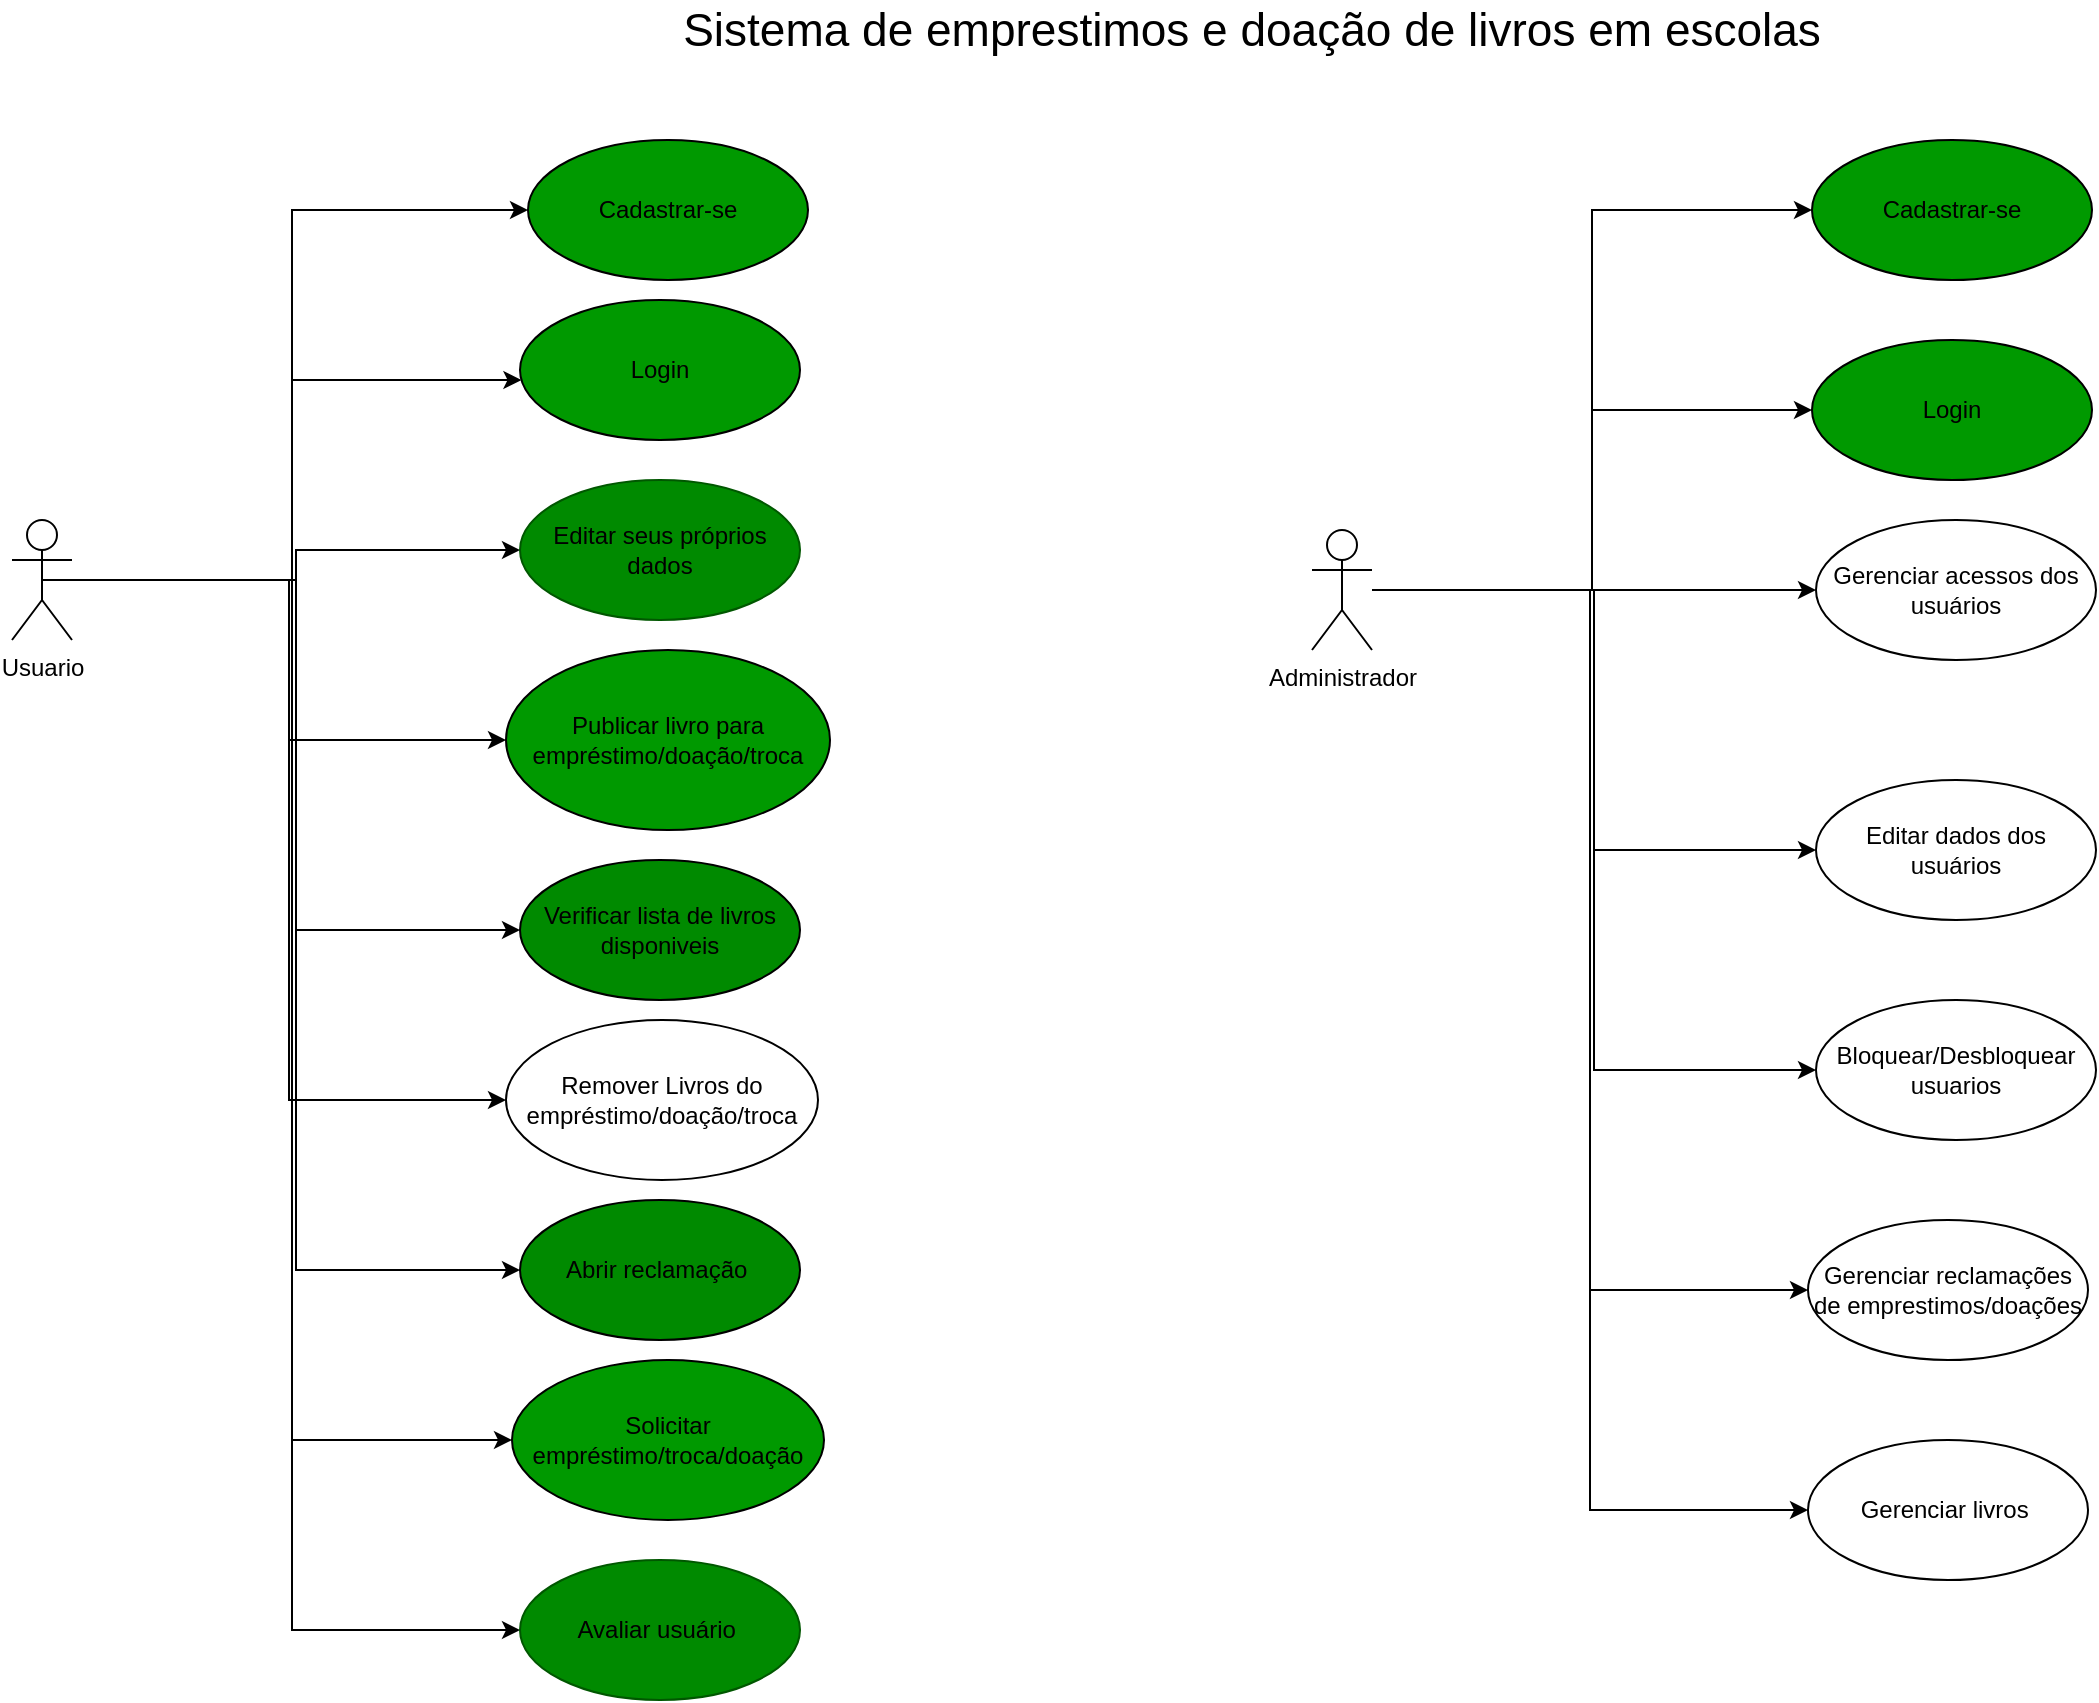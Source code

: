 <mxfile version="24.5.3" type="device" pages="8">
  <diagram id="8o7leehhzJAlqTiegunU" name="Caso de uso">
    <mxGraphModel dx="1114" dy="664" grid="1" gridSize="10" guides="1" tooltips="1" connect="1" arrows="1" fold="1" page="1" pageScale="1" pageWidth="827" pageHeight="1169" math="0" shadow="0">
      <root>
        <mxCell id="0" />
        <mxCell id="1" parent="0" />
        <mxCell id="L9g2ACyeu6dOz-VcWG2Z-1" style="edgeStyle=orthogonalEdgeStyle;rounded=0;orthogonalLoop=1;jettySize=auto;html=1;entryX=0;entryY=0.5;entryDx=0;entryDy=0;" parent="1" source="L9g2ACyeu6dOz-VcWG2Z-11" target="L9g2ACyeu6dOz-VcWG2Z-24" edge="1">
          <mxGeometry relative="1" as="geometry">
            <Array as="points">
              <mxPoint x="460" y="380" />
              <mxPoint x="460" y="195" />
            </Array>
          </mxGeometry>
        </mxCell>
        <mxCell id="L9g2ACyeu6dOz-VcWG2Z-2" style="edgeStyle=orthogonalEdgeStyle;rounded=0;orthogonalLoop=1;jettySize=auto;html=1;" parent="1" source="L9g2ACyeu6dOz-VcWG2Z-11" target="L9g2ACyeu6dOz-VcWG2Z-23" edge="1">
          <mxGeometry relative="1" as="geometry">
            <Array as="points">
              <mxPoint x="460" y="380" />
              <mxPoint x="460" y="280" />
            </Array>
          </mxGeometry>
        </mxCell>
        <mxCell id="L9g2ACyeu6dOz-VcWG2Z-3" style="edgeStyle=orthogonalEdgeStyle;rounded=0;orthogonalLoop=1;jettySize=auto;html=1;entryX=0;entryY=0.5;entryDx=0;entryDy=0;" parent="1" source="L9g2ACyeu6dOz-VcWG2Z-11" target="L9g2ACyeu6dOz-VcWG2Z-25" edge="1">
          <mxGeometry relative="1" as="geometry" />
        </mxCell>
        <mxCell id="L9g2ACyeu6dOz-VcWG2Z-4" style="edgeStyle=orthogonalEdgeStyle;rounded=0;orthogonalLoop=1;jettySize=auto;html=1;entryX=0;entryY=0.5;entryDx=0;entryDy=0;" parent="1" source="L9g2ACyeu6dOz-VcWG2Z-11" target="L9g2ACyeu6dOz-VcWG2Z-28" edge="1">
          <mxGeometry relative="1" as="geometry" />
        </mxCell>
        <mxCell id="L9g2ACyeu6dOz-VcWG2Z-5" style="edgeStyle=orthogonalEdgeStyle;rounded=0;orthogonalLoop=1;jettySize=auto;html=1;entryX=0;entryY=0.5;entryDx=0;entryDy=0;" parent="1" source="L9g2ACyeu6dOz-VcWG2Z-11" target="L9g2ACyeu6dOz-VcWG2Z-26" edge="1">
          <mxGeometry relative="1" as="geometry" />
        </mxCell>
        <mxCell id="L9g2ACyeu6dOz-VcWG2Z-6" style="edgeStyle=orthogonalEdgeStyle;rounded=0;orthogonalLoop=1;jettySize=auto;html=1;exitX=0.5;exitY=0.5;exitDx=0;exitDy=0;exitPerimeter=0;entryX=0;entryY=0.5;entryDx=0;entryDy=0;" parent="1" source="L9g2ACyeu6dOz-VcWG2Z-11" target="L9g2ACyeu6dOz-VcWG2Z-27" edge="1">
          <mxGeometry relative="1" as="geometry" />
        </mxCell>
        <mxCell id="L9g2ACyeu6dOz-VcWG2Z-7" style="edgeStyle=orthogonalEdgeStyle;rounded=0;orthogonalLoop=1;jettySize=auto;html=1;entryX=0;entryY=0.5;entryDx=0;entryDy=0;exitX=0.5;exitY=0.5;exitDx=0;exitDy=0;exitPerimeter=0;" parent="1" source="L9g2ACyeu6dOz-VcWG2Z-11" target="L9g2ACyeu6dOz-VcWG2Z-29" edge="1">
          <mxGeometry relative="1" as="geometry">
            <Array as="points">
              <mxPoint x="460" y="380" />
              <mxPoint x="460" y="905" />
            </Array>
            <mxPoint x="350" y="360" as="sourcePoint" />
            <mxPoint x="575" y="985" as="targetPoint" />
          </mxGeometry>
        </mxCell>
        <mxCell id="L9g2ACyeu6dOz-VcWG2Z-8" style="edgeStyle=orthogonalEdgeStyle;rounded=0;orthogonalLoop=1;jettySize=auto;html=1;" parent="1" source="L9g2ACyeu6dOz-VcWG2Z-11" target="L9g2ACyeu6dOz-VcWG2Z-32" edge="1">
          <mxGeometry relative="1" as="geometry" />
        </mxCell>
        <mxCell id="L9g2ACyeu6dOz-VcWG2Z-9" style="edgeStyle=orthogonalEdgeStyle;rounded=0;orthogonalLoop=1;jettySize=auto;html=1;entryX=0;entryY=0.5;entryDx=0;entryDy=0;" parent="1" source="L9g2ACyeu6dOz-VcWG2Z-11" target="L9g2ACyeu6dOz-VcWG2Z-33" edge="1">
          <mxGeometry relative="1" as="geometry" />
        </mxCell>
        <mxCell id="L9g2ACyeu6dOz-VcWG2Z-11" value="Usuario" style="shape=umlActor;verticalLabelPosition=bottom;verticalAlign=top;html=1;" parent="1" vertex="1">
          <mxGeometry x="320" y="350" width="30" height="60" as="geometry" />
        </mxCell>
        <mxCell id="L9g2ACyeu6dOz-VcWG2Z-13" style="edgeStyle=orthogonalEdgeStyle;rounded=0;orthogonalLoop=1;jettySize=auto;html=1;entryX=0;entryY=0.5;entryDx=0;entryDy=0;" parent="1" source="L9g2ACyeu6dOz-VcWG2Z-21" target="L9g2ACyeu6dOz-VcWG2Z-30" edge="1">
          <mxGeometry relative="1" as="geometry" />
        </mxCell>
        <mxCell id="L9g2ACyeu6dOz-VcWG2Z-14" style="edgeStyle=orthogonalEdgeStyle;rounded=0;orthogonalLoop=1;jettySize=auto;html=1;entryX=0;entryY=0.5;entryDx=0;entryDy=0;" parent="1" source="L9g2ACyeu6dOz-VcWG2Z-21" target="L9g2ACyeu6dOz-VcWG2Z-31" edge="1">
          <mxGeometry relative="1" as="geometry" />
        </mxCell>
        <mxCell id="L9g2ACyeu6dOz-VcWG2Z-15" style="edgeStyle=orthogonalEdgeStyle;rounded=0;orthogonalLoop=1;jettySize=auto;html=1;entryX=0;entryY=0.5;entryDx=0;entryDy=0;" parent="1" source="L9g2ACyeu6dOz-VcWG2Z-21" target="L9g2ACyeu6dOz-VcWG2Z-34" edge="1">
          <mxGeometry relative="1" as="geometry" />
        </mxCell>
        <mxCell id="L9g2ACyeu6dOz-VcWG2Z-17" style="edgeStyle=orthogonalEdgeStyle;rounded=0;orthogonalLoop=1;jettySize=auto;html=1;entryX=0;entryY=0.5;entryDx=0;entryDy=0;" parent="1" source="L9g2ACyeu6dOz-VcWG2Z-21" target="L9g2ACyeu6dOz-VcWG2Z-37" edge="1">
          <mxGeometry relative="1" as="geometry" />
        </mxCell>
        <mxCell id="L9g2ACyeu6dOz-VcWG2Z-18" style="edgeStyle=orthogonalEdgeStyle;rounded=0;orthogonalLoop=1;jettySize=auto;html=1;entryX=0;entryY=0.5;entryDx=0;entryDy=0;" parent="1" source="L9g2ACyeu6dOz-VcWG2Z-21" target="L9g2ACyeu6dOz-VcWG2Z-38" edge="1">
          <mxGeometry relative="1" as="geometry">
            <Array as="points">
              <mxPoint x="1110" y="385" />
              <mxPoint x="1110" y="295" />
            </Array>
          </mxGeometry>
        </mxCell>
        <mxCell id="L9g2ACyeu6dOz-VcWG2Z-19" style="edgeStyle=orthogonalEdgeStyle;rounded=0;orthogonalLoop=1;jettySize=auto;html=1;entryX=0;entryY=0.5;entryDx=0;entryDy=0;" parent="1" source="L9g2ACyeu6dOz-VcWG2Z-21" target="L9g2ACyeu6dOz-VcWG2Z-39" edge="1">
          <mxGeometry relative="1" as="geometry">
            <Array as="points">
              <mxPoint x="1220" y="385" />
            </Array>
          </mxGeometry>
        </mxCell>
        <mxCell id="L9g2ACyeu6dOz-VcWG2Z-20" style="edgeStyle=orthogonalEdgeStyle;rounded=0;orthogonalLoop=1;jettySize=auto;html=1;entryX=0;entryY=0.5;entryDx=0;entryDy=0;" parent="1" source="L9g2ACyeu6dOz-VcWG2Z-21" target="L9g2ACyeu6dOz-VcWG2Z-41" edge="1">
          <mxGeometry relative="1" as="geometry" />
        </mxCell>
        <mxCell id="L9g2ACyeu6dOz-VcWG2Z-21" value="Administrador" style="shape=umlActor;verticalLabelPosition=bottom;verticalAlign=top;html=1;" parent="1" vertex="1">
          <mxGeometry x="970" y="355" width="30" height="60" as="geometry" />
        </mxCell>
        <mxCell id="L9g2ACyeu6dOz-VcWG2Z-23" value="Login" style="ellipse;whiteSpace=wrap;html=1;fillColor=#009900;" parent="1" vertex="1">
          <mxGeometry x="574" y="240" width="140" height="70" as="geometry" />
        </mxCell>
        <mxCell id="L9g2ACyeu6dOz-VcWG2Z-24" value="Cadastrar-se" style="ellipse;whiteSpace=wrap;html=1;fillColor=#009900;" parent="1" vertex="1">
          <mxGeometry x="578" y="160" width="140" height="70" as="geometry" />
        </mxCell>
        <mxCell id="L9g2ACyeu6dOz-VcWG2Z-25" value="Publicar livro para empréstimo/doação/troca" style="ellipse;whiteSpace=wrap;html=1;fillColor=#009900;" parent="1" vertex="1">
          <mxGeometry x="567" y="415" width="162" height="90" as="geometry" />
        </mxCell>
        <mxCell id="L9g2ACyeu6dOz-VcWG2Z-26" value="Remover Livros do empréstimo/doação/troca" style="ellipse;whiteSpace=wrap;html=1;" parent="1" vertex="1">
          <mxGeometry x="567" y="600" width="156" height="80" as="geometry" />
        </mxCell>
        <mxCell id="L9g2ACyeu6dOz-VcWG2Z-27" value="Solicitar empréstimo/troca/doação" style="ellipse;whiteSpace=wrap;html=1;fillColor=#009900;" parent="1" vertex="1">
          <mxGeometry x="570" y="770" width="156" height="80" as="geometry" />
        </mxCell>
        <mxCell id="L9g2ACyeu6dOz-VcWG2Z-28" value="Verificar lista de livros disponiveis" style="ellipse;whiteSpace=wrap;html=1;fillColor=#008a00;strokeColor=default;fontColor=#000000;labelBackgroundColor=none;" parent="1" vertex="1">
          <mxGeometry x="574" y="520" width="140" height="70" as="geometry" />
        </mxCell>
        <mxCell id="L9g2ACyeu6dOz-VcWG2Z-29" value="Avaliar usuário&amp;nbsp;" style="ellipse;whiteSpace=wrap;html=1;fillColor=#008a00;fontColor=#000000;strokeColor=#005700;" parent="1" vertex="1">
          <mxGeometry x="574" y="870" width="140" height="70" as="geometry" />
        </mxCell>
        <mxCell id="L9g2ACyeu6dOz-VcWG2Z-30" value="Editar dados dos usuários" style="ellipse;whiteSpace=wrap;html=1;" parent="1" vertex="1">
          <mxGeometry x="1222" y="480" width="140" height="70" as="geometry" />
        </mxCell>
        <mxCell id="L9g2ACyeu6dOz-VcWG2Z-31" value="Bloquear/Desbloquear usuarios" style="ellipse;whiteSpace=wrap;html=1;" parent="1" vertex="1">
          <mxGeometry x="1222" y="590" width="140" height="70" as="geometry" />
        </mxCell>
        <mxCell id="L9g2ACyeu6dOz-VcWG2Z-32" value="Editar seus próprios dados" style="ellipse;whiteSpace=wrap;html=1;fillColor=#008a00;fontColor=#000000;strokeColor=#005700;" parent="1" vertex="1">
          <mxGeometry x="574" y="330" width="140" height="70" as="geometry" />
        </mxCell>
        <mxCell id="L9g2ACyeu6dOz-VcWG2Z-33" value="Abrir reclamação&amp;nbsp;" style="ellipse;whiteSpace=wrap;html=1;fillColor=#008a00;strokeColor=#000000;fontColor=#000000;" parent="1" vertex="1">
          <mxGeometry x="574" y="690" width="140" height="70" as="geometry" />
        </mxCell>
        <mxCell id="L9g2ACyeu6dOz-VcWG2Z-34" value="Gerenciar reclamações de emprestimos/doações" style="ellipse;whiteSpace=wrap;html=1;" parent="1" vertex="1">
          <mxGeometry x="1218" y="700" width="140" height="70" as="geometry" />
        </mxCell>
        <mxCell id="L9g2ACyeu6dOz-VcWG2Z-36" value="&lt;font style=&quot;font-size: 23px;&quot;&gt;Sistema de emprestimos e doação de livros em escolas&lt;/font&gt;" style="text;html=1;align=center;verticalAlign=middle;whiteSpace=wrap;rounded=0;" parent="1" vertex="1">
          <mxGeometry x="610" y="90" width="660" height="30" as="geometry" />
        </mxCell>
        <mxCell id="L9g2ACyeu6dOz-VcWG2Z-37" value="Cadastrar-se" style="ellipse;whiteSpace=wrap;html=1;fillColor=#009900;" parent="1" vertex="1">
          <mxGeometry x="1220" y="160" width="140" height="70" as="geometry" />
        </mxCell>
        <mxCell id="L9g2ACyeu6dOz-VcWG2Z-38" value="Login" style="ellipse;whiteSpace=wrap;html=1;fillColor=#009900;" parent="1" vertex="1">
          <mxGeometry x="1220" y="260" width="140" height="70" as="geometry" />
        </mxCell>
        <mxCell id="L9g2ACyeu6dOz-VcWG2Z-39" value="Gerenciar acessos dos usuários" style="ellipse;whiteSpace=wrap;html=1;" parent="1" vertex="1">
          <mxGeometry x="1222" y="350" width="140" height="70" as="geometry" />
        </mxCell>
        <mxCell id="L9g2ACyeu6dOz-VcWG2Z-41" value="Gerenciar&lt;span style=&quot;background-color: initial;&quot;&gt;&amp;nbsp;livros&amp;nbsp;&lt;/span&gt;" style="ellipse;whiteSpace=wrap;html=1;" parent="1" vertex="1">
          <mxGeometry x="1218" y="810" width="140" height="70" as="geometry" />
        </mxCell>
      </root>
    </mxGraphModel>
  </diagram>
  <diagram id="Hob76yShjqfnAqez9uGe" name="Diagrama_atividade_cadastro_login">
    <mxGraphModel dx="2785" dy="1500" grid="1" gridSize="10" guides="1" tooltips="1" connect="1" arrows="1" fold="1" page="1" pageScale="1" pageWidth="827" pageHeight="1169" math="0" shadow="0">
      <root>
        <mxCell id="0" />
        <mxCell id="1" parent="0" />
        <mxCell id="wGram5bhsqTnaHva7VRz-9" value="" style="rounded=1;whiteSpace=wrap;html=1;absoluteArcSize=1;arcSize=14;strokeWidth=2;" parent="1" vertex="1">
          <mxGeometry x="40" y="30" width="980" height="1450" as="geometry" />
        </mxCell>
        <mxCell id="wGram5bhsqTnaHva7VRz-10" value="" style="line;strokeWidth=1;fillColor=none;align=left;verticalAlign=middle;spacingTop=-1;spacingLeft=3;spacingRight=3;rotatable=0;labelPosition=right;points=[];portConstraint=eastwest;strokeColor=inherit;" parent="1" vertex="1">
          <mxGeometry x="40" y="70" width="980" height="8" as="geometry" />
        </mxCell>
        <mxCell id="wGram5bhsqTnaHva7VRz-11" value="Diagrama de atividade - Autenticação do sistema de empréstimos de livros - Cadastro e login" style="text;html=1;align=center;verticalAlign=middle;whiteSpace=wrap;rounded=0;" parent="1" vertex="1">
          <mxGeometry x="316" y="40" width="370" height="30" as="geometry" />
        </mxCell>
        <mxCell id="wGram5bhsqTnaHva7VRz-14" value="" style="line;strokeWidth=1;fillColor=none;align=left;verticalAlign=middle;spacingTop=-1;spacingLeft=3;spacingRight=3;rotatable=0;labelPosition=right;points=[];portConstraint=eastwest;strokeColor=inherit;" parent="1" vertex="1">
          <mxGeometry x="40" y="110" width="980" height="8" as="geometry" />
        </mxCell>
        <UserObject label="" id="wGram5bhsqTnaHva7VRz-15">
          <mxCell style="line;strokeWidth=1;fillColor=none;align=left;verticalAlign=middle;spacingTop=-1;spacingLeft=3;spacingRight=3;rotatable=0;labelPosition=right;points=[];portConstraint=eastwest;strokeColor=inherit;direction=south;" parent="1" vertex="1">
            <mxGeometry x="497" y="78" width="8" height="1392" as="geometry" />
          </mxCell>
        </UserObject>
        <mxCell id="wGram5bhsqTnaHva7VRz-18" value="USUARIO" style="text;html=1;align=center;verticalAlign=middle;whiteSpace=wrap;rounded=0;" parent="1" vertex="1">
          <mxGeometry x="170" y="78" width="60" height="30" as="geometry" />
        </mxCell>
        <mxCell id="wGram5bhsqTnaHva7VRz-19" value="SISTEMA" style="text;html=1;align=center;verticalAlign=middle;whiteSpace=wrap;rounded=0;" parent="1" vertex="1">
          <mxGeometry x="620" y="80" width="60" height="30" as="geometry" />
        </mxCell>
        <mxCell id="wGram5bhsqTnaHva7VRz-24" style="edgeStyle=orthogonalEdgeStyle;rounded=0;orthogonalLoop=1;jettySize=auto;html=1;exitX=0.5;exitY=1;exitDx=0;exitDy=0;entryX=0.5;entryY=0;entryDx=0;entryDy=0;" parent="1" source="wGram5bhsqTnaHva7VRz-21" target="wGram5bhsqTnaHva7VRz-23" edge="1">
          <mxGeometry relative="1" as="geometry" />
        </mxCell>
        <mxCell id="wGram5bhsqTnaHva7VRz-21" value="entra na pagina principal" style="ellipse;whiteSpace=wrap;html=1;" parent="1" vertex="1">
          <mxGeometry x="155" y="118" width="90" height="60" as="geometry" />
        </mxCell>
        <mxCell id="wGram5bhsqTnaHva7VRz-26" style="edgeStyle=orthogonalEdgeStyle;rounded=0;orthogonalLoop=1;jettySize=auto;html=1;exitX=0.5;exitY=1;exitDx=0;exitDy=0;" parent="1" source="wGram5bhsqTnaHva7VRz-23" target="wGram5bhsqTnaHva7VRz-25" edge="1">
          <mxGeometry relative="1" as="geometry" />
        </mxCell>
        <mxCell id="wGram5bhsqTnaHva7VRz-23" value="Clica em Entrar/Cadastrar" style="rounded=0;whiteSpace=wrap;html=1;" parent="1" vertex="1">
          <mxGeometry x="140" y="240" width="120" height="60" as="geometry" />
        </mxCell>
        <mxCell id="wGram5bhsqTnaHva7VRz-29" style="edgeStyle=orthogonalEdgeStyle;rounded=0;orthogonalLoop=1;jettySize=auto;html=1;exitX=0.5;exitY=1;exitDx=0;exitDy=0;entryX=0.5;entryY=0;entryDx=0;entryDy=0;" parent="1" source="wGram5bhsqTnaHva7VRz-25" target="wGram5bhsqTnaHva7VRz-28" edge="1">
          <mxGeometry relative="1" as="geometry" />
        </mxCell>
        <mxCell id="wGram5bhsqTnaHva7VRz-45" style="edgeStyle=orthogonalEdgeStyle;rounded=0;orthogonalLoop=1;jettySize=auto;html=1;" parent="1" source="wGram5bhsqTnaHva7VRz-25" target="wGram5bhsqTnaHva7VRz-41" edge="1">
          <mxGeometry relative="1" as="geometry" />
        </mxCell>
        <mxCell id="wGram5bhsqTnaHva7VRz-25" value="Deseja se cadastrar?" style="rhombus;whiteSpace=wrap;html=1;" parent="1" vertex="1">
          <mxGeometry x="160" y="340" width="80" height="80" as="geometry" />
        </mxCell>
        <mxCell id="wGram5bhsqTnaHva7VRz-32" style="edgeStyle=orthogonalEdgeStyle;rounded=0;orthogonalLoop=1;jettySize=auto;html=1;exitX=0.5;exitY=1;exitDx=0;exitDy=0;entryX=0.5;entryY=0;entryDx=0;entryDy=0;" parent="1" source="wGram5bhsqTnaHva7VRz-28" target="wGram5bhsqTnaHva7VRz-31" edge="1">
          <mxGeometry relative="1" as="geometry" />
        </mxCell>
        <mxCell id="wGram5bhsqTnaHva7VRz-28" value="Abre formulário de cadastro" style="rounded=0;whiteSpace=wrap;html=1;" parent="1" vertex="1">
          <mxGeometry x="140" y="490" width="120" height="60" as="geometry" />
        </mxCell>
        <mxCell id="wGram5bhsqTnaHva7VRz-30" value="Sim" style="text;html=1;align=center;verticalAlign=middle;whiteSpace=wrap;rounded=0;" parent="1" vertex="1">
          <mxGeometry x="150" y="420" width="60" height="30" as="geometry" />
        </mxCell>
        <mxCell id="wGram5bhsqTnaHva7VRz-35" style="edgeStyle=orthogonalEdgeStyle;rounded=0;orthogonalLoop=1;jettySize=auto;html=1;exitX=1;exitY=0.5;exitDx=0;exitDy=0;" parent="1" source="wGram5bhsqTnaHva7VRz-31" target="wGram5bhsqTnaHva7VRz-34" edge="1">
          <mxGeometry relative="1" as="geometry" />
        </mxCell>
        <mxCell id="nulsqnNAfnehMYfjkUiF-3" style="edgeStyle=orthogonalEdgeStyle;rounded=0;orthogonalLoop=1;jettySize=auto;html=1;exitX=0.5;exitY=1;exitDx=0;exitDy=0;entryX=0.5;entryY=0;entryDx=0;entryDy=0;" parent="1" source="wGram5bhsqTnaHva7VRz-31" target="nulsqnNAfnehMYfjkUiF-2" edge="1">
          <mxGeometry relative="1" as="geometry" />
        </mxCell>
        <mxCell id="wGram5bhsqTnaHva7VRz-31" value="Inseriu dados corretamente?" style="rhombus;whiteSpace=wrap;html=1;" parent="1" vertex="1">
          <mxGeometry x="150" y="900" width="100" height="105" as="geometry" />
        </mxCell>
        <mxCell id="wGram5bhsqTnaHva7VRz-33" value="Sim" style="text;html=1;align=center;verticalAlign=middle;whiteSpace=wrap;rounded=0;" parent="1" vertex="1">
          <mxGeometry x="220" y="915" width="60" height="30" as="geometry" />
        </mxCell>
        <mxCell id="wGram5bhsqTnaHva7VRz-37" style="edgeStyle=orthogonalEdgeStyle;rounded=0;orthogonalLoop=1;jettySize=auto;html=1;exitX=0.5;exitY=1;exitDx=0;exitDy=0;entryX=0.5;entryY=0;entryDx=0;entryDy=0;" parent="1" source="wGram5bhsqTnaHva7VRz-34" target="wGram5bhsqTnaHva7VRz-36" edge="1">
          <mxGeometry relative="1" as="geometry" />
        </mxCell>
        <mxCell id="wGram5bhsqTnaHva7VRz-34" value="Valida dados cadastrados" style="rounded=0;whiteSpace=wrap;html=1;" parent="1" vertex="1">
          <mxGeometry x="590" y="922.5" width="120" height="60" as="geometry" />
        </mxCell>
        <mxCell id="wGram5bhsqTnaHva7VRz-39" style="edgeStyle=orthogonalEdgeStyle;rounded=0;orthogonalLoop=1;jettySize=auto;html=1;exitX=0;exitY=0.5;exitDx=0;exitDy=0;entryX=1;entryY=0.5;entryDx=0;entryDy=0;" parent="1" source="wGram5bhsqTnaHva7VRz-36" target="wGram5bhsqTnaHva7VRz-38" edge="1">
          <mxGeometry relative="1" as="geometry" />
        </mxCell>
        <mxCell id="tbEXOFtj-Q3dPsqEbYzO-1" style="edgeStyle=orthogonalEdgeStyle;rounded=0;orthogonalLoop=1;jettySize=auto;html=1;exitX=1;exitY=0.5;exitDx=0;exitDy=0;entryX=1;entryY=0.5;entryDx=0;entryDy=0;" parent="1" source="wGram5bhsqTnaHva7VRz-36" target="nulsqnNAfnehMYfjkUiF-2" edge="1">
          <mxGeometry relative="1" as="geometry" />
        </mxCell>
        <mxCell id="wGram5bhsqTnaHva7VRz-36" value="Dados OK?" style="rhombus;whiteSpace=wrap;html=1;" parent="1" vertex="1">
          <mxGeometry x="600" y="1240" width="100" height="105" as="geometry" />
        </mxCell>
        <mxCell id="wGram5bhsqTnaHva7VRz-38" value="Usuário cadastrado com sucesso" style="rounded=0;whiteSpace=wrap;html=1;" parent="1" vertex="1">
          <mxGeometry x="140" y="1262.5" width="120" height="60" as="geometry" />
        </mxCell>
        <mxCell id="wGram5bhsqTnaHva7VRz-40" value="Sim" style="text;html=1;align=center;verticalAlign=middle;whiteSpace=wrap;rounded=0;" parent="1" vertex="1">
          <mxGeometry x="560" y="1262.5" width="60" height="30" as="geometry" />
        </mxCell>
        <mxCell id="wGram5bhsqTnaHva7VRz-47" style="edgeStyle=orthogonalEdgeStyle;rounded=0;orthogonalLoop=1;jettySize=auto;html=1;exitX=0.5;exitY=1;exitDx=0;exitDy=0;entryX=0.5;entryY=0;entryDx=0;entryDy=0;" parent="1" source="wGram5bhsqTnaHva7VRz-41" target="wGram5bhsqTnaHva7VRz-46" edge="1">
          <mxGeometry relative="1" as="geometry" />
        </mxCell>
        <mxCell id="wGram5bhsqTnaHva7VRz-41" value="&lt;font color=&quot;#fafffd&quot;&gt;Abre tela de login&lt;/font&gt;" style="rounded=0;whiteSpace=wrap;html=1;fillColor=#009900;" parent="1" vertex="1">
          <mxGeometry x="330" y="350" width="120" height="60" as="geometry" />
        </mxCell>
        <mxCell id="wGram5bhsqTnaHva7VRz-42" value="Não" style="text;html=1;align=center;verticalAlign=middle;whiteSpace=wrap;rounded=0;" parent="1" vertex="1">
          <mxGeometry x="210" y="340" width="60" height="30" as="geometry" />
        </mxCell>
        <mxCell id="wGram5bhsqTnaHva7VRz-50" style="edgeStyle=orthogonalEdgeStyle;rounded=0;orthogonalLoop=1;jettySize=auto;html=1;exitX=1;exitY=0.5;exitDx=0;exitDy=0;entryX=0;entryY=0.5;entryDx=0;entryDy=0;" parent="1" source="wGram5bhsqTnaHva7VRz-46" target="wGram5bhsqTnaHva7VRz-48" edge="1">
          <mxGeometry relative="1" as="geometry" />
        </mxCell>
        <mxCell id="wGram5bhsqTnaHva7VRz-46" value="Insere credenciais" style="rounded=0;whiteSpace=wrap;html=1;" parent="1" vertex="1">
          <mxGeometry x="330" y="480" width="120" height="60" as="geometry" />
        </mxCell>
        <mxCell id="wGram5bhsqTnaHva7VRz-54" style="edgeStyle=orthogonalEdgeStyle;rounded=0;orthogonalLoop=1;jettySize=auto;html=1;exitX=0.5;exitY=1;exitDx=0;exitDy=0;entryX=0.5;entryY=0;entryDx=0;entryDy=0;" parent="1" source="wGram5bhsqTnaHva7VRz-48" target="wGram5bhsqTnaHva7VRz-53" edge="1">
          <mxGeometry relative="1" as="geometry" />
        </mxCell>
        <mxCell id="nulsqnNAfnehMYfjkUiF-13" style="edgeStyle=orthogonalEdgeStyle;rounded=0;orthogonalLoop=1;jettySize=auto;html=1;exitX=1;exitY=0.5;exitDx=0;exitDy=0;entryX=1;entryY=0.5;entryDx=0;entryDy=0;" parent="1" source="wGram5bhsqTnaHva7VRz-48" target="nulsqnNAfnehMYfjkUiF-12" edge="1">
          <mxGeometry relative="1" as="geometry" />
        </mxCell>
        <mxCell id="wGram5bhsqTnaHva7VRz-48" value="Credenciais OK?" style="rhombus;whiteSpace=wrap;html=1;" parent="1" vertex="1">
          <mxGeometry x="590" y="453.75" width="110" height="112.5" as="geometry" />
        </mxCell>
        <mxCell id="wGram5bhsqTnaHva7VRz-51" value="Usuário autentica no sistema" style="rounded=0;whiteSpace=wrap;html=1;" parent="1" vertex="1">
          <mxGeometry x="350" y="620" width="120" height="60" as="geometry" />
        </mxCell>
        <mxCell id="wGram5bhsqTnaHva7VRz-55" style="edgeStyle=orthogonalEdgeStyle;rounded=0;orthogonalLoop=1;jettySize=auto;html=1;exitX=0;exitY=0.5;exitDx=0;exitDy=0;entryX=1;entryY=0.5;entryDx=0;entryDy=0;" parent="1" source="wGram5bhsqTnaHva7VRz-53" target="wGram5bhsqTnaHva7VRz-51" edge="1">
          <mxGeometry relative="1" as="geometry" />
        </mxCell>
        <mxCell id="wGram5bhsqTnaHva7VRz-53" value="Verifica perfil do usuário" style="rounded=0;whiteSpace=wrap;html=1;" parent="1" vertex="1">
          <mxGeometry x="585" y="620" width="120" height="60" as="geometry" />
        </mxCell>
        <mxCell id="wGram5bhsqTnaHva7VRz-56" value="Sim" style="text;html=1;align=center;verticalAlign=middle;whiteSpace=wrap;rounded=0;" parent="1" vertex="1">
          <mxGeometry x="640" y="566.25" width="60" height="30" as="geometry" />
        </mxCell>
        <mxCell id="nulsqnNAfnehMYfjkUiF-5" style="edgeStyle=orthogonalEdgeStyle;rounded=0;orthogonalLoop=1;jettySize=auto;html=1;exitX=0.5;exitY=1;exitDx=0;exitDy=0;entryX=0;entryY=0.5;entryDx=0;entryDy=0;" parent="1" source="nulsqnNAfnehMYfjkUiF-2" target="wGram5bhsqTnaHva7VRz-31" edge="1">
          <mxGeometry relative="1" as="geometry">
            <Array as="points">
              <mxPoint x="200" y="1150" />
              <mxPoint x="100" y="1150" />
              <mxPoint x="100" y="953" />
            </Array>
          </mxGeometry>
        </mxCell>
        <mxCell id="nulsqnNAfnehMYfjkUiF-2" value="Exibir aviso de erro" style="rounded=0;whiteSpace=wrap;html=1;" parent="1" vertex="1">
          <mxGeometry x="140" y="1070" width="120" height="60" as="geometry" />
        </mxCell>
        <mxCell id="nulsqnNAfnehMYfjkUiF-6" value="Não" style="text;html=1;align=center;verticalAlign=middle;whiteSpace=wrap;rounded=0;" parent="1" vertex="1">
          <mxGeometry x="190" y="1005" width="60" height="30" as="geometry" />
        </mxCell>
        <mxCell id="nulsqnNAfnehMYfjkUiF-9" value="Não" style="text;html=1;align=center;verticalAlign=middle;whiteSpace=wrap;rounded=0;" parent="1" vertex="1">
          <mxGeometry x="680" y="480" width="60" height="30" as="geometry" />
        </mxCell>
        <mxCell id="nulsqnNAfnehMYfjkUiF-14" style="edgeStyle=orthogonalEdgeStyle;rounded=0;orthogonalLoop=1;jettySize=auto;html=1;exitX=0.5;exitY=1;exitDx=0;exitDy=0;" parent="1" source="nulsqnNAfnehMYfjkUiF-12" target="wGram5bhsqTnaHva7VRz-41" edge="1">
          <mxGeometry relative="1" as="geometry" />
        </mxCell>
        <mxCell id="nulsqnNAfnehMYfjkUiF-12" value="Exibir aviso de erro" style="rounded=0;whiteSpace=wrap;html=1;" parent="1" vertex="1">
          <mxGeometry x="330" y="220" width="120" height="60" as="geometry" />
        </mxCell>
        <mxCell id="tbEXOFtj-Q3dPsqEbYzO-2" value="Não" style="text;html=1;align=center;verticalAlign=middle;whiteSpace=wrap;rounded=0;" parent="1" vertex="1">
          <mxGeometry x="680" y="1292.5" width="60" height="30" as="geometry" />
        </mxCell>
      </root>
    </mxGraphModel>
  </diagram>
  <diagram id="4gQjoz81WeCsNEGhwfh6" name="Diagrama_Atividade_publicar_livro">
    <mxGraphModel dx="2785" dy="2669" grid="1" gridSize="10" guides="1" tooltips="1" connect="1" arrows="1" fold="1" page="1" pageScale="1" pageWidth="827" pageHeight="1169" math="0" shadow="0">
      <root>
        <mxCell id="0" />
        <mxCell id="1" parent="0" />
        <mxCell id="CZEfRHlbuiNeiHoXNnBf-1" value="&lt;span style=&quot;color: rgba(0, 0, 0, 0); font-family: monospace; font-size: 0px; text-align: start; text-wrap: nowrap;&quot;&gt;%3CmxGraphModel%3E%3Croot%3E%3CmxCell%20id%3D%220%22%2F%3E%3CmxCell%20id%3D%221%22%20parent%3D%220%22%2F%3E%3CmxCell%20id%3D%222%22%20value%3D%22Diagrama%20de%20atividade%20-%20Autentica%C3%A7%C3%A3o%20do%20sistema%20de%20empr%C3%A9stimos%20de%20livros%22%20style%3D%22text%3Bhtml%3D1%3Balign%3Dcenter%3BverticalAlign%3Dmiddle%3BwhiteSpace%3Dwrap%3Brounded%3D0%3B%22%20vertex%3D%221%22%20parent%3D%221%22%3E%3CmxGeometry%20x%3D%22316%22%20y%3D%2240%22%20width%3D%22370%22%20height%3D%2230%22%20as%3D%22geometry%22%2F%3E%3C%2FmxCell%3E%3C%2Froot%3E%3C%2FmxGraphModel%3E&lt;/span&gt;" style="rounded=1;whiteSpace=wrap;html=1;absoluteArcSize=1;arcSize=14;strokeWidth=2;" parent="1" vertex="1">
          <mxGeometry x="50" y="-200" width="980" height="1450" as="geometry" />
        </mxCell>
        <mxCell id="reOd27py7ocOHkjfqAK7-1" style="edgeStyle=orthogonalEdgeStyle;rounded=0;orthogonalLoop=1;jettySize=auto;html=1;exitX=0.5;exitY=1;exitDx=0;exitDy=0;" parent="1" source="WLuxRguwKTgUOFruPctG-1" target="WLuxRguwKTgUOFruPctG-2" edge="1">
          <mxGeometry relative="1" as="geometry" />
        </mxCell>
        <mxCell id="WLuxRguwKTgUOFruPctG-1" value="Usuario entra na pagina principal" style="ellipse;whiteSpace=wrap;html=1;" parent="1" vertex="1">
          <mxGeometry x="130" y="-92" width="120" height="80" as="geometry" />
        </mxCell>
        <mxCell id="WLuxRguwKTgUOFruPctG-4" style="edgeStyle=orthogonalEdgeStyle;rounded=0;orthogonalLoop=1;jettySize=auto;html=1;entryX=0.5;entryY=0;entryDx=0;entryDy=0;" parent="1" source="WLuxRguwKTgUOFruPctG-2" target="WLuxRguwKTgUOFruPctG-5" edge="1">
          <mxGeometry relative="1" as="geometry">
            <mxPoint x="190" y="340" as="targetPoint" />
          </mxGeometry>
        </mxCell>
        <mxCell id="qzNDlpaGDkFueQBm213v-3" style="edgeStyle=orthogonalEdgeStyle;rounded=0;orthogonalLoop=1;jettySize=auto;html=1;exitX=1;exitY=0.5;exitDx=0;exitDy=0;entryX=0;entryY=0.5;entryDx=0;entryDy=0;" parent="1" source="WLuxRguwKTgUOFruPctG-2" target="qzNDlpaGDkFueQBm213v-1" edge="1">
          <mxGeometry relative="1" as="geometry" />
        </mxCell>
        <mxCell id="WLuxRguwKTgUOFruPctG-2" value="Deseja publicar livro?" style="rhombus;whiteSpace=wrap;html=1;" parent="1" vertex="1">
          <mxGeometry x="137.5" y="90" width="105" height="100" as="geometry" />
        </mxCell>
        <mxCell id="WLuxRguwKTgUOFruPctG-7" style="edgeStyle=orthogonalEdgeStyle;rounded=0;orthogonalLoop=1;jettySize=auto;html=1;exitX=1;exitY=0.5;exitDx=0;exitDy=0;entryX=0;entryY=0.5;entryDx=0;entryDy=0;" parent="1" source="WLuxRguwKTgUOFruPctG-5" target="WLuxRguwKTgUOFruPctG-6" edge="1">
          <mxGeometry relative="1" as="geometry" />
        </mxCell>
        <mxCell id="cxkJ8UQlIB7QuppADqqE-2" style="edgeStyle=orthogonalEdgeStyle;rounded=0;orthogonalLoop=1;jettySize=auto;html=1;exitX=0.5;exitY=1;exitDx=0;exitDy=0;entryX=0.5;entryY=0;entryDx=0;entryDy=0;" parent="1" source="WLuxRguwKTgUOFruPctG-5" target="cxkJ8UQlIB7QuppADqqE-1" edge="1">
          <mxGeometry relative="1" as="geometry" />
        </mxCell>
        <mxCell id="WLuxRguwKTgUOFruPctG-5" value="Está&amp;nbsp;&lt;div&gt;autenticado?&lt;/div&gt;" style="rhombus;whiteSpace=wrap;html=1;" parent="1" vertex="1">
          <mxGeometry x="137.5" y="320" width="105" height="100" as="geometry" />
        </mxCell>
        <mxCell id="WLuxRguwKTgUOFruPctG-10" style="edgeStyle=orthogonalEdgeStyle;rounded=0;orthogonalLoop=1;jettySize=auto;html=1;exitX=0.5;exitY=0;exitDx=0;exitDy=0;" parent="1" source="WLuxRguwKTgUOFruPctG-6" edge="1">
          <mxGeometry relative="1" as="geometry">
            <Array as="points">
              <mxPoint x="350" y="290" />
              <mxPoint x="190" y="290" />
            </Array>
            <mxPoint x="190" y="290" as="targetPoint" />
          </mxGeometry>
        </mxCell>
        <mxCell id="WLuxRguwKTgUOFruPctG-6" value="Ir para página de autenticação" style="rounded=1;whiteSpace=wrap;html=1;" parent="1" vertex="1">
          <mxGeometry x="780" y="340" width="120" height="60" as="geometry" />
        </mxCell>
        <mxCell id="WLuxRguwKTgUOFruPctG-11" value="Não" style="text;html=1;align=center;verticalAlign=middle;whiteSpace=wrap;rounded=0;" parent="1" vertex="1">
          <mxGeometry x="230" y="340" width="60" height="30" as="geometry" />
        </mxCell>
        <mxCell id="WLuxRguwKTgUOFruPctG-12" value="Sim" style="text;html=1;align=center;verticalAlign=middle;whiteSpace=wrap;rounded=0;" parent="1" vertex="1">
          <mxGeometry x="137.5" y="180" width="60" height="30" as="geometry" />
        </mxCell>
        <mxCell id="qufm0i8A1ofwm1Uui5Ax-1" value="" style="line;strokeWidth=1;fillColor=none;align=left;verticalAlign=middle;spacingTop=-1;spacingLeft=3;spacingRight=3;rotatable=0;labelPosition=right;points=[];portConstraint=eastwest;strokeColor=inherit;" parent="1" vertex="1">
          <mxGeometry x="40" y="-140" width="980" height="8" as="geometry" />
        </mxCell>
        <mxCell id="qufm0i8A1ofwm1Uui5Ax-2" value="" style="line;strokeWidth=1;fillColor=none;align=left;verticalAlign=middle;spacingTop=-1;spacingLeft=3;spacingRight=3;rotatable=0;labelPosition=right;points=[];portConstraint=eastwest;strokeColor=inherit;" parent="1" vertex="1">
          <mxGeometry x="40" y="-100" width="980" height="8" as="geometry" />
        </mxCell>
        <UserObject label="" id="qufm0i8A1ofwm1Uui5Ax-3">
          <mxCell style="line;strokeWidth=1;fillColor=none;align=left;verticalAlign=middle;spacingTop=-1;spacingLeft=3;spacingRight=3;rotatable=0;labelPosition=right;points=[];portConstraint=eastwest;strokeColor=inherit;direction=south;" parent="1" vertex="1">
            <mxGeometry x="660" y="-132" width="8" height="1392" as="geometry" />
          </mxCell>
        </UserObject>
        <mxCell id="xtLWSRsK9vQkdFbpNuuD-1" value="Diagrama de atividade - Fluxo de publicação de empréstimos, trocas e doações de livros" style="text;html=1;align=center;verticalAlign=middle;whiteSpace=wrap;rounded=0;" parent="1" vertex="1">
          <mxGeometry x="316" y="-180" width="370" height="30" as="geometry" />
        </mxCell>
        <mxCell id="qKeLB42EGwgWNXOYKX8a-1" value="USUARIO" style="text;html=1;align=center;verticalAlign=middle;whiteSpace=wrap;rounded=0;" parent="1" vertex="1">
          <mxGeometry x="230" y="-132" width="60" height="30" as="geometry" />
        </mxCell>
        <mxCell id="Em7o8WD8xR8ZGwFiLHlS-1" value="SISTEMA" style="text;html=1;align=center;verticalAlign=middle;whiteSpace=wrap;rounded=0;" parent="1" vertex="1">
          <mxGeometry x="820" y="-132" width="60" height="30" as="geometry" />
        </mxCell>
        <mxCell id="JbF2SalteOkJfByxuqZ6-6" value="Não" style="text;html=1;align=center;verticalAlign=middle;whiteSpace=wrap;rounded=0;" parent="1" vertex="1">
          <mxGeometry x="220" y="110" width="60" height="30" as="geometry" />
        </mxCell>
        <mxCell id="qzNDlpaGDkFueQBm213v-1" value="Ir para fluxo de solicitação de livro" style="rounded=0;whiteSpace=wrap;html=1;" parent="1" vertex="1">
          <mxGeometry x="740" y="110" width="170" height="60" as="geometry" />
        </mxCell>
        <mxCell id="N9ZZ8ZnK15vQD9iZJ4R6-2" style="edgeStyle=orthogonalEdgeStyle;rounded=0;orthogonalLoop=1;jettySize=auto;html=1;exitX=0.5;exitY=1;exitDx=0;exitDy=0;" parent="1" source="cxkJ8UQlIB7QuppADqqE-1" target="N9ZZ8ZnK15vQD9iZJ4R6-1" edge="1">
          <mxGeometry relative="1" as="geometry" />
        </mxCell>
        <mxCell id="cxkJ8UQlIB7QuppADqqE-1" value="Abrir formulário de publicação de livro" style="rounded=1;whiteSpace=wrap;html=1;" parent="1" vertex="1">
          <mxGeometry x="130" y="495" width="120" height="60" as="geometry" />
        </mxCell>
        <mxCell id="6Rak7uUjQNUv76RGEfPQ-3" style="edgeStyle=orthogonalEdgeStyle;rounded=0;orthogonalLoop=1;jettySize=auto;html=1;exitX=1;exitY=0.5;exitDx=0;exitDy=0;entryX=0;entryY=0.5;entryDx=0;entryDy=0;" parent="1" source="N9ZZ8ZnK15vQD9iZJ4R6-1" target="6Rak7uUjQNUv76RGEfPQ-2" edge="1">
          <mxGeometry relative="1" as="geometry" />
        </mxCell>
        <mxCell id="K3eM5_2gH_plnMY1kWiM-4" style="edgeStyle=orthogonalEdgeStyle;rounded=0;orthogonalLoop=1;jettySize=auto;html=1;exitX=0.5;exitY=1;exitDx=0;exitDy=0;entryX=0.5;entryY=0;entryDx=0;entryDy=0;" parent="1" source="N9ZZ8ZnK15vQD9iZJ4R6-1" target="K3eM5_2gH_plnMY1kWiM-2" edge="1">
          <mxGeometry relative="1" as="geometry" />
        </mxCell>
        <mxCell id="N9ZZ8ZnK15vQD9iZJ4R6-1" value="Inseriu dados válidos&amp;nbsp;&lt;div&gt;no front?&lt;/div&gt;" style="rhombus;whiteSpace=wrap;html=1;" parent="1" vertex="1">
          <mxGeometry x="135" y="610" width="110" height="125" as="geometry" />
        </mxCell>
        <mxCell id="6Rak7uUjQNUv76RGEfPQ-1" value="Sim" style="text;html=1;align=center;verticalAlign=middle;whiteSpace=wrap;rounded=0;" parent="1" vertex="1">
          <mxGeometry x="220" y="638.75" width="60" height="30" as="geometry" />
        </mxCell>
        <mxCell id="rxlphQfE5lVWOOvmRGQO-2" style="edgeStyle=orthogonalEdgeStyle;rounded=0;orthogonalLoop=1;jettySize=auto;html=1;exitX=0.5;exitY=1;exitDx=0;exitDy=0;entryX=0.5;entryY=0;entryDx=0;entryDy=0;" parent="1" source="6Rak7uUjQNUv76RGEfPQ-2" target="rxlphQfE5lVWOOvmRGQO-1" edge="1">
          <mxGeometry relative="1" as="geometry" />
        </mxCell>
        <mxCell id="6Rak7uUjQNUv76RGEfPQ-2" value="Valida dados cadastrados" style="rounded=0;whiteSpace=wrap;html=1;" parent="1" vertex="1">
          <mxGeometry x="780" y="642.5" width="120" height="60" as="geometry" />
        </mxCell>
        <mxCell id="U4AGA7Tm8BevQ_DoWzMP-4" style="edgeStyle=orthogonalEdgeStyle;rounded=0;orthogonalLoop=1;jettySize=auto;html=1;exitX=0;exitY=0.5;exitDx=0;exitDy=0;entryX=0;entryY=0.5;entryDx=0;entryDy=0;" parent="1" source="K3eM5_2gH_plnMY1kWiM-2" target="N9ZZ8ZnK15vQD9iZJ4R6-1" edge="1">
          <mxGeometry relative="1" as="geometry" />
        </mxCell>
        <mxCell id="K3eM5_2gH_plnMY1kWiM-2" value="Exibir aviso de erro" style="rounded=0;whiteSpace=wrap;html=1;" parent="1" vertex="1">
          <mxGeometry x="130" y="787" width="120" height="60" as="geometry" />
        </mxCell>
        <mxCell id="K3eM5_2gH_plnMY1kWiM-3" value="Não" style="text;html=1;align=center;verticalAlign=middle;whiteSpace=wrap;rounded=0;" parent="1" vertex="1">
          <mxGeometry x="182.5" y="720" width="60" height="30" as="geometry" />
        </mxCell>
        <mxCell id="rxlphQfE5lVWOOvmRGQO-3" style="edgeStyle=orthogonalEdgeStyle;rounded=0;orthogonalLoop=1;jettySize=auto;html=1;exitX=0;exitY=0.5;exitDx=0;exitDy=0;entryX=1;entryY=0.5;entryDx=0;entryDy=0;" parent="1" source="rxlphQfE5lVWOOvmRGQO-1" target="K3eM5_2gH_plnMY1kWiM-2" edge="1">
          <mxGeometry relative="1" as="geometry" />
        </mxCell>
        <mxCell id="U4AGA7Tm8BevQ_DoWzMP-3" style="edgeStyle=orthogonalEdgeStyle;rounded=0;orthogonalLoop=1;jettySize=auto;html=1;exitX=0.5;exitY=1;exitDx=0;exitDy=0;entryX=1;entryY=0.5;entryDx=0;entryDy=0;" parent="1" source="rxlphQfE5lVWOOvmRGQO-1" target="U4AGA7Tm8BevQ_DoWzMP-1" edge="1">
          <mxGeometry relative="1" as="geometry" />
        </mxCell>
        <mxCell id="rxlphQfE5lVWOOvmRGQO-1" value="Dados OK?" style="rhombus;whiteSpace=wrap;html=1;" parent="1" vertex="1">
          <mxGeometry x="790" y="764.5" width="100" height="105" as="geometry" />
        </mxCell>
        <mxCell id="rxlphQfE5lVWOOvmRGQO-4" value="Não" style="text;html=1;align=center;verticalAlign=middle;whiteSpace=wrap;rounded=0;" parent="1" vertex="1">
          <mxGeometry x="750" y="787" width="60" height="30" as="geometry" />
        </mxCell>
        <mxCell id="rxlphQfE5lVWOOvmRGQO-5" value="Sim" style="text;html=1;align=center;verticalAlign=middle;whiteSpace=wrap;rounded=0;" parent="1" vertex="1">
          <mxGeometry x="827" y="860" width="60" height="30" as="geometry" />
        </mxCell>
        <mxCell id="U4AGA7Tm8BevQ_DoWzMP-6" style="edgeStyle=orthogonalEdgeStyle;rounded=0;orthogonalLoop=1;jettySize=auto;html=1;exitX=0.5;exitY=1;exitDx=0;exitDy=0;entryX=0.5;entryY=0;entryDx=0;entryDy=0;" parent="1" source="U4AGA7Tm8BevQ_DoWzMP-1" target="U4AGA7Tm8BevQ_DoWzMP-5" edge="1">
          <mxGeometry relative="1" as="geometry" />
        </mxCell>
        <mxCell id="U4AGA7Tm8BevQ_DoWzMP-1" value="Livro Publicado com sucesso" style="rounded=0;whiteSpace=wrap;html=1;" parent="1" vertex="1">
          <mxGeometry x="130" y="960" width="120" height="60" as="geometry" />
        </mxCell>
        <mxCell id="U4AGA7Tm8BevQ_DoWzMP-7" style="edgeStyle=orthogonalEdgeStyle;rounded=0;orthogonalLoop=1;jettySize=auto;html=1;exitX=0;exitY=0.5;exitDx=0;exitDy=0;entryX=0;entryY=0.5;entryDx=0;entryDy=0;" parent="1" source="U4AGA7Tm8BevQ_DoWzMP-5" target="cxkJ8UQlIB7QuppADqqE-1" edge="1">
          <mxGeometry relative="1" as="geometry">
            <Array as="points">
              <mxPoint x="80" y="1143" />
              <mxPoint x="80" y="525" />
            </Array>
          </mxGeometry>
        </mxCell>
        <mxCell id="U4AGA7Tm8BevQ_DoWzMP-10" style="edgeStyle=orthogonalEdgeStyle;rounded=0;orthogonalLoop=1;jettySize=auto;html=1;exitX=1;exitY=0.5;exitDx=0;exitDy=0;entryX=0;entryY=0.5;entryDx=0;entryDy=0;" parent="1" source="U4AGA7Tm8BevQ_DoWzMP-5" target="U4AGA7Tm8BevQ_DoWzMP-9" edge="1">
          <mxGeometry relative="1" as="geometry" />
        </mxCell>
        <mxCell id="U4AGA7Tm8BevQ_DoWzMP-5" value="Deseja publicar mais um livro?" style="rhombus;whiteSpace=wrap;html=1;" parent="1" vertex="1">
          <mxGeometry x="140" y="1090" width="100" height="105" as="geometry" />
        </mxCell>
        <mxCell id="U4AGA7Tm8BevQ_DoWzMP-8" value="Sim" style="text;html=1;align=center;verticalAlign=middle;whiteSpace=wrap;rounded=0;" parent="1" vertex="1">
          <mxGeometry x="100" y="1110" width="60" height="30" as="geometry" />
        </mxCell>
        <mxCell id="U4AGA7Tm8BevQ_DoWzMP-9" value="Fim" style="rounded=1;whiteSpace=wrap;html=1;" parent="1" vertex="1">
          <mxGeometry x="290" y="1112.5" width="120" height="60" as="geometry" />
        </mxCell>
        <mxCell id="Fhkq3vn_sZ3ya9RpG_c--1" value="Não" style="text;html=1;align=center;verticalAlign=middle;whiteSpace=wrap;rounded=0;" parent="1" vertex="1">
          <mxGeometry x="220" y="1112.5" width="60" height="30" as="geometry" />
        </mxCell>
        <mxCell id="RGfPu4z2j4QFQzBRT0l2-1" value="Sim" style="text;html=1;align=center;verticalAlign=middle;whiteSpace=wrap;rounded=0;" vertex="1" parent="1">
          <mxGeometry x="140" y="420" width="60" height="30" as="geometry" />
        </mxCell>
      </root>
    </mxGraphModel>
  </diagram>
  <diagram name="Diagrama_Atividade_Solicitar_livro" id="mihFrsBvw5Q7U6aJZBEL">
    <mxGraphModel dx="2074" dy="1995" grid="1" gridSize="10" guides="1" tooltips="1" connect="1" arrows="1" fold="1" page="1" pageScale="1" pageWidth="827" pageHeight="1169" math="0" shadow="0">
      <root>
        <mxCell id="OJWw0S0tETer-4cXw3E5-0" />
        <mxCell id="OJWw0S0tETer-4cXw3E5-1" parent="OJWw0S0tETer-4cXw3E5-0" />
        <mxCell id="OJWw0S0tETer-4cXw3E5-2" value="&lt;span style=&quot;color: rgba(0, 0, 0, 0); font-family: monospace; font-size: 0px; text-align: start; text-wrap: nowrap;&quot;&gt;%3CmxGraphModel%3E%3Croot%3E%3CmxCell%20id%3D%220%22%2F%3E%3CmxCell%20id%3D%221%22%20parent%3D%220%22%2F%3E%3CmxCell%20id%3D%222%22%20value%3D%22Diagrama%20de%20atividade%20-%20Autentica%C3%A7%C3%A3o%20do%20sistema%20de%20empr%C3%A9stimos%20de%20livros%22%20style%3D%22text%3Bhtml%3D1%3Balign%3Dcenter%3BverticalAlign%3Dmiddle%3BwhiteSpace%3Dwrap%3Brounded%3D0%3B%22%20vertex%3D%221%22%20parent%3D%221%22%3E%3CmxGeometry%20x%3D%22316%22%20y%3D%2240%22%20width%3D%22370%22%20height%3D%2230%22%20as%3D%22geometry%22%2F%3E%3C%2FmxCell%3E%3C%2Froot%3E%3C%2FmxGraphModel%3E&lt;/span&gt;" style="rounded=1;whiteSpace=wrap;html=1;absoluteArcSize=1;arcSize=14;strokeWidth=2;" parent="OJWw0S0tETer-4cXw3E5-1" vertex="1">
          <mxGeometry x="40" y="-180" width="1420" height="1450" as="geometry" />
        </mxCell>
        <mxCell id="OJWw0S0tETer-4cXw3E5-3" style="edgeStyle=orthogonalEdgeStyle;rounded=0;orthogonalLoop=1;jettySize=auto;html=1;exitX=0.5;exitY=1;exitDx=0;exitDy=0;" parent="OJWw0S0tETer-4cXw3E5-1" source="OJWw0S0tETer-4cXw3E5-4" edge="1">
          <mxGeometry relative="1" as="geometry">
            <mxPoint x="190" y="90" as="targetPoint" />
          </mxGeometry>
        </mxCell>
        <mxCell id="OJWw0S0tETer-4cXw3E5-4" value="Usuario entra na pagina principal" style="ellipse;whiteSpace=wrap;html=1;" parent="OJWw0S0tETer-4cXw3E5-1" vertex="1">
          <mxGeometry x="130" y="-70" width="120" height="80" as="geometry" />
        </mxCell>
        <mxCell id="OJWw0S0tETer-4cXw3E5-14" value="" style="line;strokeWidth=1;fillColor=none;align=left;verticalAlign=middle;spacingTop=-1;spacingLeft=3;spacingRight=3;rotatable=0;labelPosition=right;points=[];portConstraint=eastwest;strokeColor=inherit;" parent="OJWw0S0tETer-4cXw3E5-1" vertex="1">
          <mxGeometry x="40" y="-140" width="1420" height="8" as="geometry" />
        </mxCell>
        <mxCell id="OJWw0S0tETer-4cXw3E5-15" value="" style="line;strokeWidth=1;fillColor=none;align=left;verticalAlign=middle;spacingTop=-1;spacingLeft=3;spacingRight=3;rotatable=0;labelPosition=right;points=[];portConstraint=eastwest;strokeColor=inherit;" parent="OJWw0S0tETer-4cXw3E5-1" vertex="1">
          <mxGeometry x="40" y="-100" width="1420" height="8" as="geometry" />
        </mxCell>
        <UserObject label="" id="OJWw0S0tETer-4cXw3E5-16">
          <mxCell style="line;strokeWidth=1;fillColor=none;align=left;verticalAlign=middle;spacingTop=-1;spacingLeft=3;spacingRight=3;rotatable=0;labelPosition=right;points=[];portConstraint=eastwest;strokeColor=inherit;direction=south;" parent="OJWw0S0tETer-4cXw3E5-1" vertex="1">
            <mxGeometry x="660" y="-132" width="8" height="1392" as="geometry" />
          </mxCell>
        </UserObject>
        <mxCell id="OJWw0S0tETer-4cXw3E5-17" value="Diagrama de atividade - Fluxo de solicitação de empréstimos, trocas e doações de livros" style="text;html=1;align=center;verticalAlign=middle;whiteSpace=wrap;rounded=0;" parent="OJWw0S0tETer-4cXw3E5-1" vertex="1">
          <mxGeometry x="316" y="-180" width="370" height="30" as="geometry" />
        </mxCell>
        <mxCell id="OJWw0S0tETer-4cXw3E5-18" value="USUARIO SOLICITANTE" style="text;html=1;align=center;verticalAlign=middle;whiteSpace=wrap;rounded=0;" parent="OJWw0S0tETer-4cXw3E5-1" vertex="1">
          <mxGeometry x="230" y="-132" width="60" height="30" as="geometry" />
        </mxCell>
        <mxCell id="OJWw0S0tETer-4cXw3E5-19" value="SISTEMA" style="text;html=1;align=center;verticalAlign=middle;whiteSpace=wrap;rounded=0;" parent="OJWw0S0tETer-4cXw3E5-1" vertex="1">
          <mxGeometry x="820" y="-132" width="60" height="30" as="geometry" />
        </mxCell>
        <mxCell id="Ad9O8sZtxhEtE8K4JHFj-6" style="edgeStyle=orthogonalEdgeStyle;rounded=0;orthogonalLoop=1;jettySize=auto;html=1;exitX=0.5;exitY=1;exitDx=0;exitDy=0;entryX=0.5;entryY=0;entryDx=0;entryDy=0;" parent="OJWw0S0tETer-4cXw3E5-1" source="Ad9O8sZtxhEtE8K4JHFj-1" target="daVCRPTwSKHv2LhHV6DU-2" edge="1">
          <mxGeometry relative="1" as="geometry">
            <mxPoint x="190" y="270.0" as="targetPoint" />
          </mxGeometry>
        </mxCell>
        <mxCell id="Ad9O8sZtxhEtE8K4JHFj-1" value="Escolheu um livro disponível?" style="rhombus;whiteSpace=wrap;html=1;" parent="OJWw0S0tETer-4cXw3E5-1" vertex="1">
          <mxGeometry x="120" y="90" width="140" height="100" as="geometry" />
        </mxCell>
        <mxCell id="daVCRPTwSKHv2LhHV6DU-0" value="Sim" style="text;html=1;align=center;verticalAlign=middle;whiteSpace=wrap;rounded=0;" parent="OJWw0S0tETer-4cXw3E5-1" vertex="1">
          <mxGeometry x="137.5" y="180" width="60" height="30" as="geometry" />
        </mxCell>
        <mxCell id="UO-ppJs8HT6eMG9zakV3-1" style="edgeStyle=orthogonalEdgeStyle;rounded=0;orthogonalLoop=1;jettySize=auto;html=1;entryX=0.5;entryY=0;entryDx=0;entryDy=0;" parent="OJWw0S0tETer-4cXw3E5-1" source="daVCRPTwSKHv2LhHV6DU-2" target="UO-ppJs8HT6eMG9zakV3-0" edge="1">
          <mxGeometry relative="1" as="geometry" />
        </mxCell>
        <mxCell id="daVCRPTwSKHv2LhHV6DU-2" value="Abrir formulário de solicitação de livro" style="rounded=1;whiteSpace=wrap;html=1;" parent="OJWw0S0tETer-4cXw3E5-1" vertex="1">
          <mxGeometry x="130" y="290" width="120" height="60" as="geometry" />
        </mxCell>
        <UserObject label="" id="daVCRPTwSKHv2LhHV6DU-5">
          <mxCell style="line;strokeWidth=1;fillColor=none;align=left;verticalAlign=middle;spacingTop=-1;spacingLeft=3;spacingRight=3;rotatable=0;labelPosition=right;points=[];portConstraint=eastwest;strokeColor=inherit;direction=south;" parent="OJWw0S0tETer-4cXw3E5-1" vertex="1">
            <mxGeometry x="1020" y="-140" width="8" height="1392" as="geometry" />
          </mxCell>
        </UserObject>
        <mxCell id="daVCRPTwSKHv2LhHV6DU-6" value="USUARIO SOLICITADO" style="text;html=1;align=center;verticalAlign=middle;whiteSpace=wrap;rounded=0;" parent="OJWw0S0tETer-4cXw3E5-1" vertex="1">
          <mxGeometry x="1211" y="-132" width="60" height="30" as="geometry" />
        </mxCell>
        <mxCell id="a1WI21TbPKPsHoi1BFJB-3" style="edgeStyle=orthogonalEdgeStyle;rounded=0;orthogonalLoop=1;jettySize=auto;html=1;exitX=1;exitY=0.5;exitDx=0;exitDy=0;entryX=0;entryY=0.5;entryDx=0;entryDy=0;" parent="OJWw0S0tETer-4cXw3E5-1" source="UO-ppJs8HT6eMG9zakV3-0" target="a1WI21TbPKPsHoi1BFJB-1" edge="1">
          <mxGeometry relative="1" as="geometry" />
        </mxCell>
        <mxCell id="MDKlJQRwzwpeKO1duqoP-3" style="edgeStyle=orthogonalEdgeStyle;rounded=0;orthogonalLoop=1;jettySize=auto;html=1;exitX=0.5;exitY=1;exitDx=0;exitDy=0;entryX=0.5;entryY=0;entryDx=0;entryDy=0;" parent="OJWw0S0tETer-4cXw3E5-1" source="UO-ppJs8HT6eMG9zakV3-0" target="MDKlJQRwzwpeKO1duqoP-0" edge="1">
          <mxGeometry relative="1" as="geometry" />
        </mxCell>
        <mxCell id="UO-ppJs8HT6eMG9zakV3-0" value="Inseriu dados válidos&amp;nbsp;&lt;div&gt;no front?&lt;/div&gt;" style="rhombus;whiteSpace=wrap;html=1;" parent="OJWw0S0tETer-4cXw3E5-1" vertex="1">
          <mxGeometry x="135" y="400" width="110" height="125" as="geometry" />
        </mxCell>
        <mxCell id="a1WI21TbPKPsHoi1BFJB-0" value="Sim" style="text;html=1;align=center;verticalAlign=middle;whiteSpace=wrap;rounded=0;" parent="OJWw0S0tETer-4cXw3E5-1" vertex="1">
          <mxGeometry x="220" y="432.5" width="60" height="30" as="geometry" />
        </mxCell>
        <mxCell id="a1WI21TbPKPsHoi1BFJB-4" style="edgeStyle=orthogonalEdgeStyle;rounded=0;orthogonalLoop=1;jettySize=auto;html=1;exitX=0.5;exitY=1;exitDx=0;exitDy=0;entryX=0.5;entryY=0;entryDx=0;entryDy=0;" parent="OJWw0S0tETer-4cXw3E5-1" source="a1WI21TbPKPsHoi1BFJB-1" target="a1WI21TbPKPsHoi1BFJB-2" edge="1">
          <mxGeometry relative="1" as="geometry" />
        </mxCell>
        <mxCell id="a1WI21TbPKPsHoi1BFJB-1" value="Valida dados cadastrados" style="rounded=0;whiteSpace=wrap;html=1;" parent="OJWw0S0tETer-4cXw3E5-1" vertex="1">
          <mxGeometry x="780" y="432.5" width="120" height="60" as="geometry" />
        </mxCell>
        <mxCell id="MDKlJQRwzwpeKO1duqoP-1" style="edgeStyle=orthogonalEdgeStyle;rounded=0;orthogonalLoop=1;jettySize=auto;html=1;exitX=0;exitY=0.5;exitDx=0;exitDy=0;" parent="OJWw0S0tETer-4cXw3E5-1" source="a1WI21TbPKPsHoi1BFJB-2" target="MDKlJQRwzwpeKO1duqoP-0" edge="1">
          <mxGeometry relative="1" as="geometry" />
        </mxCell>
        <mxCell id="yWjhkk52NNTfkLJpd7cn-2" style="edgeStyle=orthogonalEdgeStyle;rounded=0;orthogonalLoop=1;jettySize=auto;html=1;exitX=1;exitY=0.5;exitDx=0;exitDy=0;entryX=0;entryY=0.5;entryDx=0;entryDy=0;" parent="OJWw0S0tETer-4cXw3E5-1" source="a1WI21TbPKPsHoi1BFJB-2" target="yWjhkk52NNTfkLJpd7cn-1" edge="1">
          <mxGeometry relative="1" as="geometry" />
        </mxCell>
        <mxCell id="a1WI21TbPKPsHoi1BFJB-2" value="Dados OK?" style="rhombus;whiteSpace=wrap;html=1;" parent="OJWw0S0tETer-4cXw3E5-1" vertex="1">
          <mxGeometry x="790" y="545.75" width="100" height="105" as="geometry" />
        </mxCell>
        <mxCell id="MDKlJQRwzwpeKO1duqoP-2" style="edgeStyle=orthogonalEdgeStyle;rounded=0;orthogonalLoop=1;jettySize=auto;html=1;exitX=0;exitY=0.5;exitDx=0;exitDy=0;entryX=0;entryY=0.5;entryDx=0;entryDy=0;" parent="OJWw0S0tETer-4cXw3E5-1" source="MDKlJQRwzwpeKO1duqoP-0" target="UO-ppJs8HT6eMG9zakV3-0" edge="1">
          <mxGeometry relative="1" as="geometry">
            <Array as="points">
              <mxPoint x="90" y="599" />
              <mxPoint x="90" y="462" />
            </Array>
          </mxGeometry>
        </mxCell>
        <mxCell id="MDKlJQRwzwpeKO1duqoP-0" value="Exibir aviso de erro" style="rounded=0;whiteSpace=wrap;html=1;" parent="OJWw0S0tETer-4cXw3E5-1" vertex="1">
          <mxGeometry x="130" y="568.25" width="120" height="60" as="geometry" />
        </mxCell>
        <mxCell id="MDKlJQRwzwpeKO1duqoP-4" value="Não" style="text;html=1;align=center;verticalAlign=middle;whiteSpace=wrap;rounded=0;" parent="OJWw0S0tETer-4cXw3E5-1" vertex="1">
          <mxGeometry x="185" y="515.75" width="60" height="30" as="geometry" />
        </mxCell>
        <mxCell id="yWjhkk52NNTfkLJpd7cn-0" value="Não" style="text;html=1;align=center;verticalAlign=middle;whiteSpace=wrap;rounded=0;" parent="OJWw0S0tETer-4cXw3E5-1" vertex="1">
          <mxGeometry x="750" y="570" width="60" height="30" as="geometry" />
        </mxCell>
        <mxCell id="yWjhkk52NNTfkLJpd7cn-4" style="edgeStyle=orthogonalEdgeStyle;rounded=0;orthogonalLoop=1;jettySize=auto;html=1;exitX=0.5;exitY=1;exitDx=0;exitDy=0;entryX=0.5;entryY=0;entryDx=0;entryDy=0;" parent="OJWw0S0tETer-4cXw3E5-1" source="yWjhkk52NNTfkLJpd7cn-1" target="yWjhkk52NNTfkLJpd7cn-3" edge="1">
          <mxGeometry relative="1" as="geometry" />
        </mxCell>
        <mxCell id="yWjhkk52NNTfkLJpd7cn-1" value="Recebe solicitação de livro" style="rounded=0;whiteSpace=wrap;html=1;" parent="OJWw0S0tETer-4cXw3E5-1" vertex="1">
          <mxGeometry x="1200" y="569" width="120" height="60" as="geometry" />
        </mxCell>
        <mxCell id="yWjhkk52NNTfkLJpd7cn-6" style="edgeStyle=orthogonalEdgeStyle;rounded=0;orthogonalLoop=1;jettySize=auto;html=1;exitX=0;exitY=0.5;exitDx=0;exitDy=0;entryX=1;entryY=0.5;entryDx=0;entryDy=0;" parent="OJWw0S0tETer-4cXw3E5-1" source="yWjhkk52NNTfkLJpd7cn-3" target="yWjhkk52NNTfkLJpd7cn-5" edge="1">
          <mxGeometry relative="1" as="geometry" />
        </mxCell>
        <mxCell id="vdchypPVXT885_Aikz4E-2" style="edgeStyle=orthogonalEdgeStyle;rounded=0;orthogonalLoop=1;jettySize=auto;html=1;exitX=0.5;exitY=1;exitDx=0;exitDy=0;entryX=1;entryY=0.5;entryDx=0;entryDy=0;" edge="1" parent="OJWw0S0tETer-4cXw3E5-1" source="yWjhkk52NNTfkLJpd7cn-3" target="vdchypPVXT885_Aikz4E-1">
          <mxGeometry relative="1" as="geometry" />
        </mxCell>
        <mxCell id="yWjhkk52NNTfkLJpd7cn-3" value="Aprovou solicitação?" style="rhombus;whiteSpace=wrap;html=1;" parent="OJWw0S0tETer-4cXw3E5-1" vertex="1">
          <mxGeometry x="1210" y="720" width="100" height="105" as="geometry" />
        </mxCell>
        <mxCell id="yWjhkk52NNTfkLJpd7cn-10" style="edgeStyle=orthogonalEdgeStyle;rounded=0;orthogonalLoop=1;jettySize=auto;html=1;exitX=0;exitY=0.5;exitDx=0;exitDy=0;entryX=1;entryY=0.5;entryDx=0;entryDy=0;" parent="OJWw0S0tETer-4cXw3E5-1" source="yWjhkk52NNTfkLJpd7cn-5" target="yWjhkk52NNTfkLJpd7cn-8" edge="1">
          <mxGeometry relative="1" as="geometry" />
        </mxCell>
        <mxCell id="yWjhkk52NNTfkLJpd7cn-5" value="Gera novo empréstimo/troca ou doação no sistema" style="rounded=1;whiteSpace=wrap;html=1;" parent="OJWw0S0tETer-4cXw3E5-1" vertex="1">
          <mxGeometry x="780" y="742.5" width="120" height="60" as="geometry" />
        </mxCell>
        <mxCell id="yWjhkk52NNTfkLJpd7cn-7" value="Sim" style="text;html=1;align=center;verticalAlign=middle;whiteSpace=wrap;rounded=0;" parent="OJWw0S0tETer-4cXw3E5-1" vertex="1">
          <mxGeometry x="870" y="570" width="60" height="30" as="geometry" />
        </mxCell>
        <mxCell id="yWjhkk52NNTfkLJpd7cn-8" value="Avisa que empréstimo/troca/doação foi agendada." style="rounded=1;whiteSpace=wrap;html=1;" parent="OJWw0S0tETer-4cXw3E5-1" vertex="1">
          <mxGeometry x="230" y="731.25" width="170" height="82.5" as="geometry" />
        </mxCell>
        <mxCell id="vdchypPVXT885_Aikz4E-0" value="Sim" style="text;html=1;align=center;verticalAlign=middle;whiteSpace=wrap;rounded=0;" vertex="1" parent="OJWw0S0tETer-4cXw3E5-1">
          <mxGeometry x="1170" y="742.5" width="60" height="30" as="geometry" />
        </mxCell>
        <mxCell id="vdchypPVXT885_Aikz4E-1" value="Avisa que empréstimo/troca/doação foi negada" style="rounded=1;whiteSpace=wrap;html=1;" vertex="1" parent="OJWw0S0tETer-4cXw3E5-1">
          <mxGeometry x="460" y="850" width="170" height="82.5" as="geometry" />
        </mxCell>
        <mxCell id="vdchypPVXT885_Aikz4E-3" value="Não" style="text;html=1;align=center;verticalAlign=middle;whiteSpace=wrap;rounded=0;" vertex="1" parent="OJWw0S0tETer-4cXw3E5-1">
          <mxGeometry x="1250" y="813.75" width="60" height="30" as="geometry" />
        </mxCell>
      </root>
    </mxGraphModel>
  </diagram>
  <diagram id="TFvw6PiaJYPcScXKHlVT" name="Diagrama_De_Atividade_Listar_Livros">
    <mxGraphModel dx="3453" dy="3189" grid="1" gridSize="10" guides="1" tooltips="1" connect="1" arrows="1" fold="1" page="1" pageScale="1" pageWidth="827" pageHeight="1169" math="0" shadow="0">
      <root>
        <mxCell id="0" />
        <mxCell id="1" parent="0" />
        <mxCell id="6nMqASxmws11n5I64q7H-1" value="&lt;span style=&quot;color: rgba(0, 0, 0, 0); font-family: monospace; font-size: 0px; text-align: start; text-wrap: nowrap;&quot;&gt;%3CmxGraphModel%3E%3Croot%3E%3CmxCell%20id%3D%220%22%2F%3E%3CmxCell%20id%3D%221%22%20parent%3D%220%22%2F%3E%3CmxCell%20id%3D%222%22%20value%3D%22Diagrama%20de%20atividade%20-%20Autentica%C3%A7%C3%A3o%20do%20sistema%20de%20empr%C3%A9stimos%20de%20livros%22%20style%3D%22text%3Bhtml%3D1%3Balign%3Dcenter%3BverticalAlign%3Dmiddle%3BwhiteSpace%3Dwrap%3Brounded%3D0%3B%22%20vertex%3D%221%22%20parent%3D%221%22%3E%3CmxGeometry%20x%3D%22316%22%20y%3D%2240%22%20width%3D%22370%22%20height%3D%2230%22%20as%3D%22geometry%22%2F%3E%3C%2FmxCell%3E%3C%2Froot%3E%3C%2FmxGraphModel%3E&lt;/span&gt;" style="rounded=1;whiteSpace=wrap;html=1;absoluteArcSize=1;arcSize=14;strokeWidth=2;" vertex="1" parent="1">
          <mxGeometry x="300" y="-690" width="980" height="1450" as="geometry" />
        </mxCell>
        <mxCell id="6nMqASxmws11n5I64q7H-2" style="edgeStyle=orthogonalEdgeStyle;rounded=0;orthogonalLoop=1;jettySize=auto;html=1;exitX=0.5;exitY=1;exitDx=0;exitDy=0;" edge="1" parent="1" source="6nMqASxmws11n5I64q7H-3" target="6nMqASxmws11n5I64q7H-8">
          <mxGeometry relative="1" as="geometry">
            <mxPoint x="450" y="-420" as="targetPoint" />
          </mxGeometry>
        </mxCell>
        <mxCell id="6nMqASxmws11n5I64q7H-3" value="Usuario entra na barra de pesquisa" style="ellipse;whiteSpace=wrap;html=1;" vertex="1" parent="1">
          <mxGeometry x="390" y="-560" width="120" height="80" as="geometry" />
        </mxCell>
        <mxCell id="6nMqASxmws11n5I64q7H-4" style="edgeStyle=orthogonalEdgeStyle;rounded=0;orthogonalLoop=1;jettySize=auto;html=1;exitX=1;exitY=0.5;exitDx=0;exitDy=0;entryX=0;entryY=0.5;entryDx=0;entryDy=0;" edge="1" parent="1" source="6nMqASxmws11n5I64q7H-8" target="6nMqASxmws11n5I64q7H-17">
          <mxGeometry relative="1" as="geometry">
            <mxPoint x="620" y="-340" as="targetPoint" />
          </mxGeometry>
        </mxCell>
        <mxCell id="6nMqASxmws11n5I64q7H-5" value="" style="edgeStyle=orthogonalEdgeStyle;rounded=0;orthogonalLoop=1;jettySize=auto;html=1;" edge="1" parent="1" source="6nMqASxmws11n5I64q7H-8" target="6nMqASxmws11n5I64q7H-18">
          <mxGeometry relative="1" as="geometry" />
        </mxCell>
        <mxCell id="6nMqASxmws11n5I64q7H-6" value="" style="edgeStyle=orthogonalEdgeStyle;rounded=0;orthogonalLoop=1;jettySize=auto;html=1;" edge="1" parent="1" source="6nMqASxmws11n5I64q7H-8" target="6nMqASxmws11n5I64q7H-18">
          <mxGeometry relative="1" as="geometry" />
        </mxCell>
        <mxCell id="6nMqASxmws11n5I64q7H-7" value="" style="edgeStyle=orthogonalEdgeStyle;rounded=0;orthogonalLoop=1;jettySize=auto;html=1;" edge="1" parent="1" source="6nMqASxmws11n5I64q7H-8" target="6nMqASxmws11n5I64q7H-20">
          <mxGeometry relative="1" as="geometry" />
        </mxCell>
        <mxCell id="6nMqASxmws11n5I64q7H-8" value="Nome&amp;nbsp;&lt;div&gt;pesquisado&lt;/div&gt;" style="rhombus;whiteSpace=wrap;html=1;" vertex="1" parent="1">
          <mxGeometry x="397.5" y="-390" width="105" height="100" as="geometry" />
        </mxCell>
        <mxCell id="6nMqASxmws11n5I64q7H-9" value="encontrado" style="text;html=1;align=center;verticalAlign=middle;whiteSpace=wrap;rounded=0;" vertex="1" parent="1">
          <mxGeometry x="380" y="-300" width="60" height="30" as="geometry" />
        </mxCell>
        <mxCell id="6nMqASxmws11n5I64q7H-10" value="" style="line;strokeWidth=1;fillColor=none;align=left;verticalAlign=middle;spacingTop=-1;spacingLeft=3;spacingRight=3;rotatable=0;labelPosition=right;points=[];portConstraint=eastwest;strokeColor=inherit;" vertex="1" parent="1">
          <mxGeometry x="300" y="-630" width="980" height="8" as="geometry" />
        </mxCell>
        <mxCell id="6nMqASxmws11n5I64q7H-11" value="" style="line;strokeWidth=1;fillColor=none;align=left;verticalAlign=middle;spacingTop=-1;spacingLeft=3;spacingRight=3;rotatable=0;labelPosition=right;points=[];portConstraint=eastwest;strokeColor=inherit;" vertex="1" parent="1">
          <mxGeometry x="300" y="-590" width="980" height="8" as="geometry" />
        </mxCell>
        <UserObject label="" id="6nMqASxmws11n5I64q7H-12">
          <mxCell style="line;strokeWidth=1;fillColor=none;align=left;verticalAlign=middle;spacingTop=-1;spacingLeft=3;spacingRight=3;rotatable=0;labelPosition=right;points=[];portConstraint=eastwest;strokeColor=inherit;direction=south;" vertex="1" parent="1">
            <mxGeometry x="920" y="-622" width="8" height="1392" as="geometry" />
          </mxCell>
        </UserObject>
        <mxCell id="6nMqASxmws11n5I64q7H-13" value="Diagrama de atividade - Lista de Disponibilidade de Livros" style="text;html=1;align=center;verticalAlign=middle;whiteSpace=wrap;rounded=0;" vertex="1" parent="1">
          <mxGeometry x="576" y="-670" width="370" height="30" as="geometry" />
        </mxCell>
        <mxCell id="6nMqASxmws11n5I64q7H-14" value="USUARIO" style="text;html=1;align=center;verticalAlign=middle;whiteSpace=wrap;rounded=0;" vertex="1" parent="1">
          <mxGeometry x="490" y="-622" width="60" height="30" as="geometry" />
        </mxCell>
        <mxCell id="6nMqASxmws11n5I64q7H-15" value="SISTEMA" style="text;html=1;align=center;verticalAlign=middle;whiteSpace=wrap;rounded=0;" vertex="1" parent="1">
          <mxGeometry x="1080" y="-622" width="60" height="30" as="geometry" />
        </mxCell>
        <mxCell id="6nMqASxmws11n5I64q7H-16" value="Não encontrado" style="text;html=1;align=center;verticalAlign=middle;whiteSpace=wrap;rounded=0;" vertex="1" parent="1">
          <mxGeometry x="480" y="-370" width="110" height="30" as="geometry" />
        </mxCell>
        <mxCell id="6nMqASxmws11n5I64q7H-17" value="Aviso de Livro não encontrado&lt;div&gt;e possibilidade erro no nome&lt;/div&gt;" style="rounded=0;whiteSpace=wrap;html=1;" vertex="1" parent="1">
          <mxGeometry x="640" y="-370" width="170" height="60" as="geometry" />
        </mxCell>
        <mxCell id="7Opi9xzGlsRNPwprxlUX-4" value="" style="edgeStyle=orthogonalEdgeStyle;rounded=0;orthogonalLoop=1;jettySize=auto;html=1;" edge="1" parent="1" source="6nMqASxmws11n5I64q7H-18" target="7Opi9xzGlsRNPwprxlUX-3">
          <mxGeometry relative="1" as="geometry" />
        </mxCell>
        <mxCell id="6nMqASxmws11n5I64q7H-18" value="Tipos de Publicação&lt;div&gt;(Troca/Emp/Doação)&lt;/div&gt;" style="whiteSpace=wrap;html=1;" vertex="1" parent="1">
          <mxGeometry x="320" y="-230" width="120" height="60" as="geometry" />
        </mxCell>
        <mxCell id="6nMqASxmws11n5I64q7H-19" value="" style="edgeStyle=orthogonalEdgeStyle;rounded=0;orthogonalLoop=1;jettySize=auto;html=1;" edge="1" parent="1" source="6nMqASxmws11n5I64q7H-20" target="6nMqASxmws11n5I64q7H-21">
          <mxGeometry relative="1" as="geometry" />
        </mxCell>
        <mxCell id="6nMqASxmws11n5I64q7H-20" value="Filtro de Pesquisa" style="whiteSpace=wrap;html=1;" vertex="1" parent="1">
          <mxGeometry x="490" y="-230" width="120" height="60" as="geometry" />
        </mxCell>
        <mxCell id="6nMqASxmws11n5I64q7H-21" value="Categorias, Tipos" style="whiteSpace=wrap;html=1;" vertex="1" parent="1">
          <mxGeometry x="967" y="-230" width="120" height="60" as="geometry" />
        </mxCell>
        <mxCell id="7Opi9xzGlsRNPwprxlUX-8" value="" style="edgeStyle=orthogonalEdgeStyle;rounded=0;orthogonalLoop=1;jettySize=auto;html=1;" edge="1" parent="1" source="7Opi9xzGlsRNPwprxlUX-3" target="7Opi9xzGlsRNPwprxlUX-7">
          <mxGeometry relative="1" as="geometry" />
        </mxCell>
        <mxCell id="7Opi9xzGlsRNPwprxlUX-10" value="" style="edgeStyle=orthogonalEdgeStyle;rounded=0;orthogonalLoop=1;jettySize=auto;html=1;" edge="1" parent="1" source="7Opi9xzGlsRNPwprxlUX-3" target="7Opi9xzGlsRNPwprxlUX-9">
          <mxGeometry relative="1" as="geometry" />
        </mxCell>
        <mxCell id="7Opi9xzGlsRNPwprxlUX-3" value="Tipo de publicação" style="rhombus;whiteSpace=wrap;html=1;" vertex="1" parent="1">
          <mxGeometry x="330" y="-100" width="100" height="100" as="geometry" />
        </mxCell>
        <mxCell id="7Opi9xzGlsRNPwprxlUX-7" value="Disponibiliza outros tipos de publicação" style="whiteSpace=wrap;html=1;" vertex="1" parent="1">
          <mxGeometry x="540" y="-80" width="120" height="60" as="geometry" />
        </mxCell>
        <mxCell id="7Opi9xzGlsRNPwprxlUX-9" value="Cria lista dos livros disponiveis&amp;nbsp;" style="whiteSpace=wrap;html=1;" vertex="1" parent="1">
          <mxGeometry x="320" y="100" width="120" height="60" as="geometry" />
        </mxCell>
        <mxCell id="2RK3Z1Z-mlKvfhskzmUi-1" value="Não possuí" style="text;html=1;align=center;verticalAlign=middle;whiteSpace=wrap;rounded=0;" vertex="1" parent="1">
          <mxGeometry x="430" y="-80" width="60" height="30" as="geometry" />
        </mxCell>
        <mxCell id="2RK3Z1Z-mlKvfhskzmUi-2" value="Possuí" style="text;html=1;align=center;verticalAlign=middle;whiteSpace=wrap;rounded=0;" vertex="1" parent="1">
          <mxGeometry x="330" y="-10" width="60" height="30" as="geometry" />
        </mxCell>
      </root>
    </mxGraphModel>
  </diagram>
  <diagram id="VJExQGgdfZPFVFEQ6VMX" name="Diagrama_de_Atividade_Editar_Dados_Usuario">
    <mxGraphModel dx="1594" dy="2101" grid="1" gridSize="10" guides="1" tooltips="1" connect="1" arrows="1" fold="1" page="1" pageScale="1" pageWidth="827" pageHeight="1169" math="0" shadow="0">
      <root>
        <mxCell id="0" />
        <mxCell id="1" parent="0" />
        <mxCell id="b_SOJXYe7xWTd_lk4r2Z-1" value="&lt;span style=&quot;color: rgba(0, 0, 0, 0); font-family: monospace; font-size: 0px; text-align: start; text-wrap: nowrap;&quot;&gt;%3CmxGraphModel%3E%3Croot%3E%3CmxCell%20id%3D%220%22%2F%3E%3CmxCell%20id%3D%221%22%20parent%3D%220%22%2F%3E%3CmxCell%20id%3D%222%22%20value%3D%22Diagrama%20de%20atividade%20-%20Autentica%C3%A7%C3%A3o%20do%20sistema%20de%20empr%C3%A9stimos%20de%20livros%22%20style%3D%22text%3Bhtml%3D1%3Balign%3Dcenter%3BverticalAlign%3Dmiddle%3BwhiteSpace%3Dwrap%3Brounded%3D0%3B%22%20vertex%3D%221%22%20parent%3D%221%22%3E%3CmxGeometry%20x%3D%22316%22%20y%3D%2240%22%20width%3D%22370%22%20height%3D%2230%22%20as%3D%22geometry%22%2F%3E%3C%2FmxCell%3E%3C%2Froot%3E%3C%2FmxGraphModel%3E&lt;/span&gt;" style="rounded=1;whiteSpace=wrap;html=1;absoluteArcSize=1;arcSize=14;strokeWidth=2;" vertex="1" parent="1">
          <mxGeometry x="320" y="-909" width="980" height="650" as="geometry" />
        </mxCell>
        <mxCell id="b_SOJXYe7xWTd_lk4r2Z-2" style="edgeStyle=orthogonalEdgeStyle;rounded=0;orthogonalLoop=1;jettySize=auto;html=1;exitX=0.5;exitY=1;exitDx=0;exitDy=0;" edge="1" parent="1" source="b_SOJXYe7xWTd_lk4r2Z-3" target="b_SOJXYe7xWTd_lk4r2Z-8">
          <mxGeometry relative="1" as="geometry">
            <mxPoint x="470" y="-639" as="targetPoint" />
          </mxGeometry>
        </mxCell>
        <mxCell id="b_SOJXYe7xWTd_lk4r2Z-3" value="Usuario entra&amp;nbsp;&lt;div&gt;em seu perfil&lt;/div&gt;" style="ellipse;whiteSpace=wrap;html=1;" vertex="1" parent="1">
          <mxGeometry x="410" y="-779" width="120" height="80" as="geometry" />
        </mxCell>
        <mxCell id="b_SOJXYe7xWTd_lk4r2Z-4" style="edgeStyle=orthogonalEdgeStyle;rounded=0;orthogonalLoop=1;jettySize=auto;html=1;exitX=1;exitY=0.5;exitDx=0;exitDy=0;entryX=0;entryY=0.5;entryDx=0;entryDy=0;" edge="1" parent="1" source="b_SOJXYe7xWTd_lk4r2Z-8" target="b_SOJXYe7xWTd_lk4r2Z-17">
          <mxGeometry relative="1" as="geometry">
            <mxPoint x="640" y="-559" as="targetPoint" />
          </mxGeometry>
        </mxCell>
        <mxCell id="b_SOJXYe7xWTd_lk4r2Z-5" value="" style="edgeStyle=orthogonalEdgeStyle;rounded=0;orthogonalLoop=1;jettySize=auto;html=1;" edge="1" parent="1" source="b_SOJXYe7xWTd_lk4r2Z-8" target="b_SOJXYe7xWTd_lk4r2Z-19">
          <mxGeometry relative="1" as="geometry" />
        </mxCell>
        <mxCell id="b_SOJXYe7xWTd_lk4r2Z-6" value="" style="edgeStyle=orthogonalEdgeStyle;rounded=0;orthogonalLoop=1;jettySize=auto;html=1;" edge="1" parent="1" source="b_SOJXYe7xWTd_lk4r2Z-8" target="b_SOJXYe7xWTd_lk4r2Z-19">
          <mxGeometry relative="1" as="geometry" />
        </mxCell>
        <mxCell id="b_SOJXYe7xWTd_lk4r2Z-7" value="" style="edgeStyle=orthogonalEdgeStyle;rounded=0;orthogonalLoop=1;jettySize=auto;html=1;" edge="1" parent="1" source="b_SOJXYe7xWTd_lk4r2Z-8" target="b_SOJXYe7xWTd_lk4r2Z-21">
          <mxGeometry relative="1" as="geometry" />
        </mxCell>
        <mxCell id="b_SOJXYe7xWTd_lk4r2Z-8" value="Escolhe dados&amp;nbsp;" style="rhombus;whiteSpace=wrap;html=1;" vertex="1" parent="1">
          <mxGeometry x="417.5" y="-609" width="105" height="100" as="geometry" />
        </mxCell>
        <mxCell id="b_SOJXYe7xWTd_lk4r2Z-9" value="Outros Dados" style="text;html=1;align=center;verticalAlign=middle;whiteSpace=wrap;rounded=0;" vertex="1" parent="1">
          <mxGeometry x="400" y="-519" width="60" height="30" as="geometry" />
        </mxCell>
        <mxCell id="b_SOJXYe7xWTd_lk4r2Z-10" value="" style="line;strokeWidth=1;fillColor=none;align=left;verticalAlign=middle;spacingTop=-1;spacingLeft=3;spacingRight=3;rotatable=0;labelPosition=right;points=[];portConstraint=eastwest;strokeColor=inherit;" vertex="1" parent="1">
          <mxGeometry x="320" y="-849" width="980" height="8" as="geometry" />
        </mxCell>
        <mxCell id="b_SOJXYe7xWTd_lk4r2Z-11" value="" style="line;strokeWidth=1;fillColor=none;align=left;verticalAlign=middle;spacingTop=-1;spacingLeft=3;spacingRight=3;rotatable=0;labelPosition=right;points=[];portConstraint=eastwest;strokeColor=inherit;" vertex="1" parent="1">
          <mxGeometry x="320" y="-809" width="980" height="8" as="geometry" />
        </mxCell>
        <UserObject label="" id="b_SOJXYe7xWTd_lk4r2Z-12">
          <mxCell style="line;strokeWidth=1;fillColor=none;align=left;verticalAlign=middle;spacingTop=-1;spacingLeft=3;spacingRight=3;rotatable=0;labelPosition=right;points=[];portConstraint=eastwest;strokeColor=inherit;direction=south;" vertex="1" parent="1">
            <mxGeometry x="940" y="-841" width="8" height="582" as="geometry" />
          </mxCell>
        </UserObject>
        <mxCell id="b_SOJXYe7xWTd_lk4r2Z-13" value="Diagrama de atividade - Editar Dados do Usuário" style="text;html=1;align=center;verticalAlign=middle;whiteSpace=wrap;rounded=0;" vertex="1" parent="1">
          <mxGeometry x="596" y="-889" width="370" height="30" as="geometry" />
        </mxCell>
        <mxCell id="b_SOJXYe7xWTd_lk4r2Z-14" value="USUARIO" style="text;html=1;align=center;verticalAlign=middle;whiteSpace=wrap;rounded=0;" vertex="1" parent="1">
          <mxGeometry x="510" y="-841" width="60" height="30" as="geometry" />
        </mxCell>
        <mxCell id="b_SOJXYe7xWTd_lk4r2Z-15" value="SISTEMA" style="text;html=1;align=center;verticalAlign=middle;whiteSpace=wrap;rounded=0;" vertex="1" parent="1">
          <mxGeometry x="1100" y="-841" width="60" height="30" as="geometry" />
        </mxCell>
        <mxCell id="b_SOJXYe7xWTd_lk4r2Z-16" value="CPF" style="text;html=1;align=center;verticalAlign=middle;whiteSpace=wrap;rounded=0;" vertex="1" parent="1">
          <mxGeometry x="500" y="-589" width="110" height="30" as="geometry" />
        </mxCell>
        <mxCell id="eRovhpEcNgmIWyBYzKlX-2" value="" style="edgeStyle=orthogonalEdgeStyle;rounded=0;orthogonalLoop=1;jettySize=auto;html=1;" edge="1" parent="1" source="b_SOJXYe7xWTd_lk4r2Z-17" target="eRovhpEcNgmIWyBYzKlX-1">
          <mxGeometry relative="1" as="geometry" />
        </mxCell>
        <mxCell id="b_SOJXYe7xWTd_lk4r2Z-17" value="Sistema avisa que não se pode alterar esse campo sem permissão do administrador" style="rounded=0;whiteSpace=wrap;html=1;" vertex="1" parent="1">
          <mxGeometry x="970" y="-589" width="170" height="60" as="geometry" />
        </mxCell>
        <mxCell id="b_SOJXYe7xWTd_lk4r2Z-19" value="Redefine para os dados antes de serem preenchidos" style="whiteSpace=wrap;html=1;" vertex="1" parent="1">
          <mxGeometry x="340" y="-449" width="120" height="60" as="geometry" />
        </mxCell>
        <mxCell id="b_SOJXYe7xWTd_lk4r2Z-20" value="" style="edgeStyle=orthogonalEdgeStyle;rounded=0;orthogonalLoop=1;jettySize=auto;html=1;" edge="1" parent="1" source="b_SOJXYe7xWTd_lk4r2Z-21" target="b_SOJXYe7xWTd_lk4r2Z-22">
          <mxGeometry relative="1" as="geometry" />
        </mxCell>
        <mxCell id="b_SOJXYe7xWTd_lk4r2Z-21" value="Altera os dados&amp;nbsp;&lt;div&gt;e envia ao sistema&lt;/div&gt;" style="whiteSpace=wrap;html=1;" vertex="1" parent="1">
          <mxGeometry x="510" y="-449" width="120" height="60" as="geometry" />
        </mxCell>
        <mxCell id="b_SOJXYe7xWTd_lk4r2Z-22" value="altera e confirma os dados" style="whiteSpace=wrap;html=1;" vertex="1" parent="1">
          <mxGeometry x="987" y="-449" width="120" height="60" as="geometry" />
        </mxCell>
        <mxCell id="eRovhpEcNgmIWyBYzKlX-1" value="Envia aviso ao administrador" style="whiteSpace=wrap;html=1;rounded=0;" vertex="1" parent="1">
          <mxGeometry x="1170" y="-589" width="120" height="60" as="geometry" />
        </mxCell>
      </root>
    </mxGraphModel>
  </diagram>
  <diagram id="-hKd1LNvuKLs1G5eb_3b" name="Diagrama_de_Atividade_Avaliar_Usuario">
    <mxGraphModel dx="767" dy="1618" grid="1" gridSize="10" guides="1" tooltips="1" connect="1" arrows="1" fold="1" page="1" pageScale="1" pageWidth="827" pageHeight="1169" math="0" shadow="0">
      <root>
        <mxCell id="0" />
        <mxCell id="1" parent="0" />
        <mxCell id="rbD0aFg2n9DUsBYcn3rj-1" value="&lt;span style=&quot;color: rgba(0, 0, 0, 0); font-family: monospace; font-size: 0px; text-align: start; text-wrap: nowrap;&quot;&gt;%3CmxGraphModel%3E%3Croot%3E%3CmxCell%20id%3D%220%22%2F%3E%3CmxCell%20id%3D%221%22%20parent%3D%220%22%2F%3E%3CmxCell%20id%3D%222%22%20value%3D%22Diagrama%20de%20atividade%20-%20Autentica%C3%A7%C3%A3o%20do%20sistema%20de%20empr%C3%A9stimos%20de%20livros%22%20style%3D%22text%3Bhtml%3D1%3Balign%3Dcenter%3BverticalAlign%3Dmiddle%3BwhiteSpace%3Dwrap%3Brounded%3D0%3B%22%20vertex%3D%221%22%20parent%3D%221%22%3E%3CmxGeometry%20x%3D%22316%22%20y%3D%2240%22%20width%3D%22370%22%20height%3D%2230%22%20as%3D%22geometry%22%2F%3E%3C%2FmxCell%3E%3C%2Froot%3E%3C%2FmxGraphModel%3E&lt;/span&gt;" style="rounded=1;whiteSpace=wrap;html=1;absoluteArcSize=1;arcSize=14;strokeWidth=2;" vertex="1" parent="1">
          <mxGeometry x="320" y="-909" width="980" height="650" as="geometry" />
        </mxCell>
        <mxCell id="rbD0aFg2n9DUsBYcn3rj-2" style="edgeStyle=orthogonalEdgeStyle;rounded=0;orthogonalLoop=1;jettySize=auto;html=1;exitX=0.5;exitY=1;exitDx=0;exitDy=0;" edge="1" parent="1" source="rbD0aFg2n9DUsBYcn3rj-3" target="rbD0aFg2n9DUsBYcn3rj-8">
          <mxGeometry relative="1" as="geometry">
            <mxPoint x="470" y="-639" as="targetPoint" />
          </mxGeometry>
        </mxCell>
        <mxCell id="rbD0aFg2n9DUsBYcn3rj-3" value="Usuario entra&lt;div&gt;em Perfil&lt;/div&gt;" style="ellipse;whiteSpace=wrap;html=1;" vertex="1" parent="1">
          <mxGeometry x="410" y="-779" width="120" height="80" as="geometry" />
        </mxCell>
        <mxCell id="rbD0aFg2n9DUsBYcn3rj-4" style="edgeStyle=orthogonalEdgeStyle;rounded=0;orthogonalLoop=1;jettySize=auto;html=1;exitX=1;exitY=0.5;exitDx=0;exitDy=0;entryX=0;entryY=0.5;entryDx=0;entryDy=0;" edge="1" parent="1" source="rbD0aFg2n9DUsBYcn3rj-8" target="rbD0aFg2n9DUsBYcn3rj-18">
          <mxGeometry relative="1" as="geometry">
            <mxPoint x="640" y="-559" as="targetPoint" />
          </mxGeometry>
        </mxCell>
        <mxCell id="rbD0aFg2n9DUsBYcn3rj-5" value="" style="edgeStyle=orthogonalEdgeStyle;rounded=0;orthogonalLoop=1;jettySize=auto;html=1;" edge="1" parent="1" source="rbD0aFg2n9DUsBYcn3rj-8" target="rbD0aFg2n9DUsBYcn3rj-19">
          <mxGeometry relative="1" as="geometry" />
        </mxCell>
        <mxCell id="rbD0aFg2n9DUsBYcn3rj-6" value="" style="edgeStyle=orthogonalEdgeStyle;rounded=0;orthogonalLoop=1;jettySize=auto;html=1;" edge="1" parent="1" source="rbD0aFg2n9DUsBYcn3rj-8" target="rbD0aFg2n9DUsBYcn3rj-19">
          <mxGeometry relative="1" as="geometry" />
        </mxCell>
        <mxCell id="rbD0aFg2n9DUsBYcn3rj-7" value="" style="edgeStyle=orthogonalEdgeStyle;rounded=0;orthogonalLoop=1;jettySize=auto;html=1;" edge="1" parent="1" source="rbD0aFg2n9DUsBYcn3rj-8" target="rbD0aFg2n9DUsBYcn3rj-21">
          <mxGeometry relative="1" as="geometry" />
        </mxCell>
        <mxCell id="rbD0aFg2n9DUsBYcn3rj-8" value="Escolhe&amp;nbsp;&lt;div&gt;Numero de&lt;div&gt;Estrelas&lt;/div&gt;&lt;/div&gt;" style="rhombus;whiteSpace=wrap;html=1;" vertex="1" parent="1">
          <mxGeometry x="417.5" y="-609" width="105" height="100" as="geometry" />
        </mxCell>
        <mxCell id="rbD0aFg2n9DUsBYcn3rj-9" value="Comenta" style="text;html=1;align=center;verticalAlign=middle;whiteSpace=wrap;rounded=0;" vertex="1" parent="1">
          <mxGeometry x="400" y="-519" width="60" height="30" as="geometry" />
        </mxCell>
        <mxCell id="rbD0aFg2n9DUsBYcn3rj-10" value="" style="line;strokeWidth=1;fillColor=none;align=left;verticalAlign=middle;spacingTop=-1;spacingLeft=3;spacingRight=3;rotatable=0;labelPosition=right;points=[];portConstraint=eastwest;strokeColor=inherit;" vertex="1" parent="1">
          <mxGeometry x="320" y="-849" width="980" height="8" as="geometry" />
        </mxCell>
        <mxCell id="rbD0aFg2n9DUsBYcn3rj-11" value="" style="line;strokeWidth=1;fillColor=none;align=left;verticalAlign=middle;spacingTop=-1;spacingLeft=3;spacingRight=3;rotatable=0;labelPosition=right;points=[];portConstraint=eastwest;strokeColor=inherit;" vertex="1" parent="1">
          <mxGeometry x="320" y="-809" width="980" height="8" as="geometry" />
        </mxCell>
        <UserObject label="" id="rbD0aFg2n9DUsBYcn3rj-12">
          <mxCell style="line;strokeWidth=1;fillColor=none;align=left;verticalAlign=middle;spacingTop=-1;spacingLeft=3;spacingRight=3;rotatable=0;labelPosition=right;points=[];portConstraint=eastwest;strokeColor=inherit;direction=south;" vertex="1" parent="1">
            <mxGeometry x="940" y="-841" width="8" height="582" as="geometry" />
          </mxCell>
        </UserObject>
        <mxCell id="rbD0aFg2n9DUsBYcn3rj-13" value="Diagrama de atividade - Avaliar Usuário" style="text;html=1;align=center;verticalAlign=middle;whiteSpace=wrap;rounded=0;" vertex="1" parent="1">
          <mxGeometry x="596" y="-889" width="370" height="30" as="geometry" />
        </mxCell>
        <mxCell id="rbD0aFg2n9DUsBYcn3rj-14" value="USUARIO" style="text;html=1;align=center;verticalAlign=middle;whiteSpace=wrap;rounded=0;" vertex="1" parent="1">
          <mxGeometry x="510" y="-841" width="60" height="30" as="geometry" />
        </mxCell>
        <mxCell id="rbD0aFg2n9DUsBYcn3rj-15" value="SISTEMA" style="text;html=1;align=center;verticalAlign=middle;whiteSpace=wrap;rounded=0;" vertex="1" parent="1">
          <mxGeometry x="1100" y="-841" width="60" height="30" as="geometry" />
        </mxCell>
        <mxCell id="rbD0aFg2n9DUsBYcn3rj-16" value="Não comenta" style="text;html=1;align=center;verticalAlign=middle;whiteSpace=wrap;rounded=0;" vertex="1" parent="1">
          <mxGeometry x="500" y="-589" width="110" height="30" as="geometry" />
        </mxCell>
        <mxCell id="rbD0aFg2n9DUsBYcn3rj-18" value="Sistema atualiza avaliações&lt;div&gt;do usuario&lt;/div&gt;" style="rounded=0;whiteSpace=wrap;html=1;" vertex="1" parent="1">
          <mxGeometry x="970" y="-589" width="170" height="60" as="geometry" />
        </mxCell>
        <mxCell id="rbD0aFg2n9DUsBYcn3rj-19" value="Usuario Responde Outro comentario" style="whiteSpace=wrap;html=1;" vertex="1" parent="1">
          <mxGeometry x="340" y="-449" width="120" height="60" as="geometry" />
        </mxCell>
        <mxCell id="rbD0aFg2n9DUsBYcn3rj-20" value="" style="edgeStyle=orthogonalEdgeStyle;rounded=0;orthogonalLoop=1;jettySize=auto;html=1;" edge="1" parent="1" source="rbD0aFg2n9DUsBYcn3rj-21" target="rbD0aFg2n9DUsBYcn3rj-22">
          <mxGeometry relative="1" as="geometry" />
        </mxCell>
        <mxCell id="rbD0aFg2n9DUsBYcn3rj-21" value="Usuario comenta&lt;div&gt;sua experiência&lt;/div&gt;" style="whiteSpace=wrap;html=1;" vertex="1" parent="1">
          <mxGeometry x="510" y="-449" width="120" height="60" as="geometry" />
        </mxCell>
        <mxCell id="rbD0aFg2n9DUsBYcn3rj-22" value="Sistema envia e atualiza comentarios" style="whiteSpace=wrap;html=1;" vertex="1" parent="1">
          <mxGeometry x="987" y="-449" width="120" height="60" as="geometry" />
        </mxCell>
        <mxCell id="OloGx3pve5_yJey1v696-4" style="edgeStyle=orthogonalEdgeStyle;rounded=0;orthogonalLoop=1;jettySize=auto;html=1;entryX=0.25;entryY=1;entryDx=0;entryDy=0;" edge="1" parent="1" target="rbD0aFg2n9DUsBYcn3rj-22">
          <mxGeometry relative="1" as="geometry">
            <mxPoint x="580" y="-320.0" as="sourcePoint" />
          </mxGeometry>
        </mxCell>
        <mxCell id="OloGx3pve5_yJey1v696-5" value="" style="endArrow=none;html=1;rounded=0;exitX=0;exitY=0.5;exitDx=0;exitDy=0;entryX=1;entryY=0.5;entryDx=0;entryDy=0;" edge="1" parent="1">
          <mxGeometry width="50" height="50" relative="1" as="geometry">
            <mxPoint x="460" y="-320" as="sourcePoint" />
            <mxPoint x="580" y="-320" as="targetPoint" />
          </mxGeometry>
        </mxCell>
        <mxCell id="OloGx3pve5_yJey1v696-6" value="" style="endArrow=none;html=1;rounded=0;entryX=0.5;entryY=1;entryDx=0;entryDy=0;exitX=0;exitY=0.5;exitDx=0;exitDy=0;" edge="1" parent="1" target="rbD0aFg2n9DUsBYcn3rj-19">
          <mxGeometry width="50" height="50" relative="1" as="geometry">
            <mxPoint x="460" y="-320" as="sourcePoint" />
            <mxPoint x="670" y="-470" as="targetPoint" />
            <Array as="points">
              <mxPoint x="400" y="-320" />
            </Array>
          </mxGeometry>
        </mxCell>
      </root>
    </mxGraphModel>
  </diagram>
  <diagram id="GZmXoT9u3LUJ0ry85bzj" name="Diagrama_Atividade_Reclamacao">
    <mxGraphModel dx="1114" dy="1833" grid="1" gridSize="10" guides="1" tooltips="1" connect="1" arrows="1" fold="1" page="1" pageScale="1" pageWidth="827" pageHeight="1169" math="0" shadow="0">
      <root>
        <mxCell id="0" />
        <mxCell id="1" parent="0" />
        <mxCell id="Pftddz0hOjO_cUGBhATD-1" value="&lt;span style=&quot;color: rgba(0, 0, 0, 0); font-family: monospace; font-size: 0px; text-align: start; text-wrap: nowrap;&quot;&gt;%3CmxGraphModel%3E%3Croot%3E%3CmxCell%20id%3D%220%22%2F%3E%3CmxCell%20id%3D%221%22%20parent%3D%220%22%2F%3E%3CmxCell%20id%3D%222%22%20value%3D%22Diagrama%20de%20atividade%20-%20Autentica%C3%A7%C3%A3o%20do%20sistema%20de%20empr%C3%A9stimos%20de%20livros%22%20style%3D%22text%3Bhtml%3D1%3Balign%3Dcenter%3BverticalAlign%3Dmiddle%3BwhiteSpace%3Dwrap%3Brounded%3D0%3B%22%20vertex%3D%221%22%20parent%3D%221%22%3E%3CmxGeometry%20x%3D%22316%22%20y%3D%2240%22%20width%3D%22370%22%20height%3D%2230%22%20as%3D%22geometry%22%2F%3E%3C%2FmxCell%3E%3C%2Froot%3E%3C%2FmxGraphModel%3E&lt;/span&gt;" style="rounded=1;whiteSpace=wrap;html=1;absoluteArcSize=1;arcSize=14;strokeWidth=2;" vertex="1" parent="1">
          <mxGeometry x="340" y="-980" width="980" height="650" as="geometry" />
        </mxCell>
        <mxCell id="uOXPNGQ2eMvoicBEjFZt-2" value="" style="edgeStyle=orthogonalEdgeStyle;rounded=0;orthogonalLoop=1;jettySize=auto;html=1;" edge="1" parent="1" source="Pftddz0hOjO_cUGBhATD-3" target="uOXPNGQ2eMvoicBEjFZt-1">
          <mxGeometry relative="1" as="geometry" />
        </mxCell>
        <mxCell id="Pftddz0hOjO_cUGBhATD-3" value="Usuario entra&lt;div&gt;em Perfil&lt;/div&gt;" style="ellipse;whiteSpace=wrap;html=1;" vertex="1" parent="1">
          <mxGeometry x="430" y="-850" width="120" height="80" as="geometry" />
        </mxCell>
        <mxCell id="Pftddz0hOjO_cUGBhATD-10" value="" style="line;strokeWidth=1;fillColor=none;align=left;verticalAlign=middle;spacingTop=-1;spacingLeft=3;spacingRight=3;rotatable=0;labelPosition=right;points=[];portConstraint=eastwest;strokeColor=inherit;" vertex="1" parent="1">
          <mxGeometry x="340" y="-920" width="980" height="8" as="geometry" />
        </mxCell>
        <mxCell id="Pftddz0hOjO_cUGBhATD-11" value="" style="line;strokeWidth=1;fillColor=none;align=left;verticalAlign=middle;spacingTop=-1;spacingLeft=3;spacingRight=3;rotatable=0;labelPosition=right;points=[];portConstraint=eastwest;strokeColor=inherit;" vertex="1" parent="1">
          <mxGeometry x="340" y="-880" width="980" height="8" as="geometry" />
        </mxCell>
        <UserObject label="" id="Pftddz0hOjO_cUGBhATD-12">
          <mxCell style="line;strokeWidth=1;fillColor=none;align=left;verticalAlign=middle;spacingTop=-1;spacingLeft=3;spacingRight=3;rotatable=0;labelPosition=right;points=[];portConstraint=eastwest;strokeColor=inherit;direction=south;" vertex="1" parent="1">
            <mxGeometry x="960" y="-912" width="8" height="582" as="geometry" />
          </mxCell>
        </UserObject>
        <mxCell id="Pftddz0hOjO_cUGBhATD-13" value="Diagrama de atividade - Abrir Reclamação" style="text;html=1;align=center;verticalAlign=middle;whiteSpace=wrap;rounded=0;" vertex="1" parent="1">
          <mxGeometry x="616" y="-960" width="370" height="30" as="geometry" />
        </mxCell>
        <mxCell id="Pftddz0hOjO_cUGBhATD-14" value="USUARIO" style="text;html=1;align=center;verticalAlign=middle;whiteSpace=wrap;rounded=0;" vertex="1" parent="1">
          <mxGeometry x="530" y="-912" width="60" height="30" as="geometry" />
        </mxCell>
        <mxCell id="Pftddz0hOjO_cUGBhATD-15" value="SISTEMA" style="text;html=1;align=center;verticalAlign=middle;whiteSpace=wrap;rounded=0;" vertex="1" parent="1">
          <mxGeometry x="1120" y="-912" width="60" height="30" as="geometry" />
        </mxCell>
        <mxCell id="Pftddz0hOjO_cUGBhATD-17" value="Sistema envia denuncia á&lt;div&gt;um admin para banimento&lt;/div&gt;" style="rounded=0;whiteSpace=wrap;html=1;" vertex="1" parent="1">
          <mxGeometry x="990" y="-660" width="170" height="60" as="geometry" />
        </mxCell>
        <mxCell id="Pftddz0hOjO_cUGBhATD-21" value="Sistema Cria aviso e&lt;div&gt;exibe aviso aos usuarios que acessarem pagina&lt;/div&gt;" style="whiteSpace=wrap;html=1;" vertex="1" parent="1">
          <mxGeometry x="1007" y="-520" width="120" height="60" as="geometry" />
        </mxCell>
        <mxCell id="Pftddz0hOjO_cUGBhATD-22" style="edgeStyle=orthogonalEdgeStyle;rounded=0;orthogonalLoop=1;jettySize=auto;html=1;entryX=0.25;entryY=1;entryDx=0;entryDy=0;" edge="1" parent="1" target="Pftddz0hOjO_cUGBhATD-21">
          <mxGeometry relative="1" as="geometry">
            <mxPoint x="600" y="-391.0" as="sourcePoint" />
          </mxGeometry>
        </mxCell>
        <mxCell id="Pftddz0hOjO_cUGBhATD-23" value="" style="endArrow=none;html=1;rounded=0;exitX=0;exitY=0.5;exitDx=0;exitDy=0;entryX=1;entryY=0.5;entryDx=0;entryDy=0;" edge="1" parent="1">
          <mxGeometry width="50" height="50" relative="1" as="geometry">
            <mxPoint x="480" y="-391" as="sourcePoint" />
            <mxPoint x="600" y="-391" as="targetPoint" />
          </mxGeometry>
        </mxCell>
        <mxCell id="Pftddz0hOjO_cUGBhATD-24" value="" style="endArrow=none;html=1;rounded=0;entryX=0.5;entryY=1;entryDx=0;entryDy=0;" edge="1" parent="1" target="uOXPNGQ2eMvoicBEjFZt-4">
          <mxGeometry width="50" height="50" relative="1" as="geometry">
            <mxPoint x="490" y="-390" as="sourcePoint" />
            <mxPoint x="420" y="-460" as="targetPoint" />
            <Array as="points" />
          </mxGeometry>
        </mxCell>
        <mxCell id="uOXPNGQ2eMvoicBEjFZt-3" style="edgeStyle=orthogonalEdgeStyle;rounded=0;orthogonalLoop=1;jettySize=auto;html=1;" edge="1" parent="1" source="uOXPNGQ2eMvoicBEjFZt-1" target="Pftddz0hOjO_cUGBhATD-17">
          <mxGeometry relative="1" as="geometry" />
        </mxCell>
        <mxCell id="uOXPNGQ2eMvoicBEjFZt-5" value="" style="edgeStyle=orthogonalEdgeStyle;rounded=0;orthogonalLoop=1;jettySize=auto;html=1;" edge="1" parent="1" source="uOXPNGQ2eMvoicBEjFZt-1" target="uOXPNGQ2eMvoicBEjFZt-4">
          <mxGeometry relative="1" as="geometry" />
        </mxCell>
        <mxCell id="uOXPNGQ2eMvoicBEjFZt-1" value="Seleciona opção&lt;div&gt;Denunciar&lt;/div&gt;" style="whiteSpace=wrap;html=1;" vertex="1" parent="1">
          <mxGeometry x="430" y="-660" width="120" height="60" as="geometry" />
        </mxCell>
        <mxCell id="uOXPNGQ2eMvoicBEjFZt-4" value="Cria aviso&lt;div&gt;em paginas relacionadas com usuario denunciado&lt;/div&gt;" style="whiteSpace=wrap;html=1;" vertex="1" parent="1">
          <mxGeometry x="430" y="-550" width="120" height="60" as="geometry" />
        </mxCell>
      </root>
    </mxGraphModel>
  </diagram>
</mxfile>
